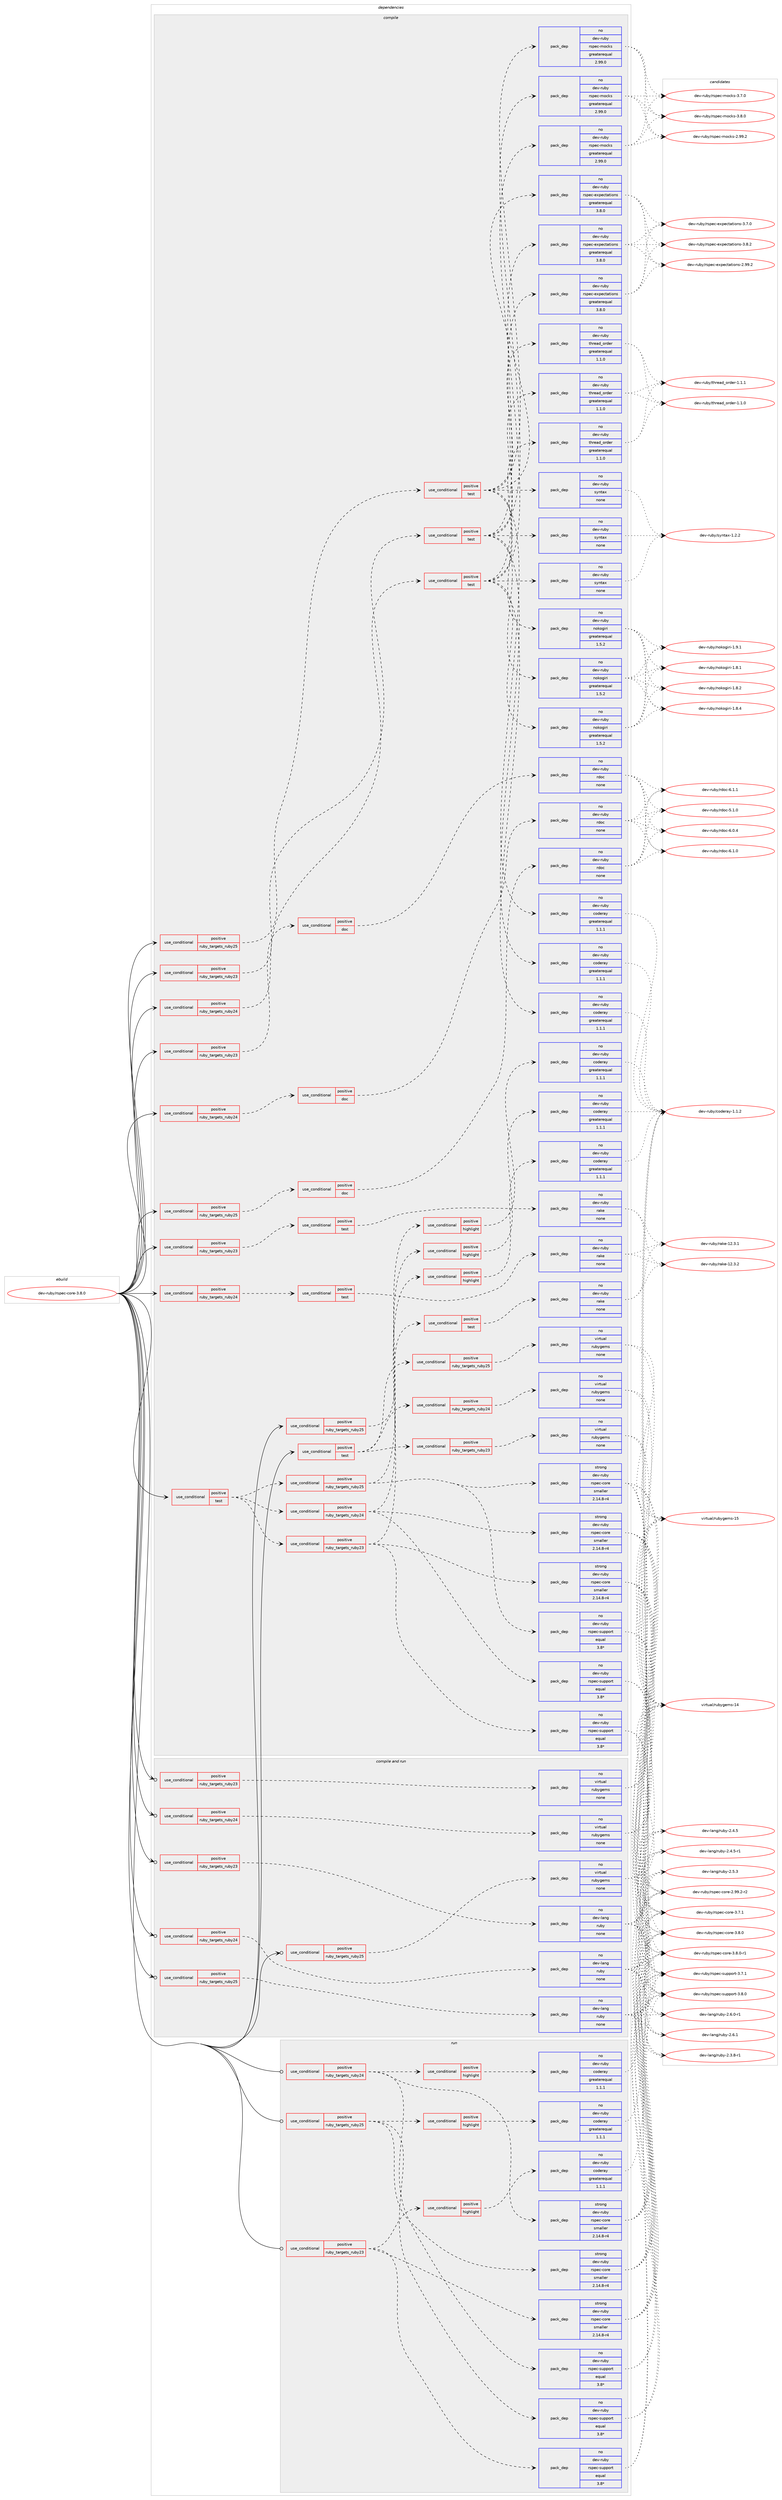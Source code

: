 digraph prolog {

# *************
# Graph options
# *************

newrank=true;
concentrate=true;
compound=true;
graph [rankdir=LR,fontname=Helvetica,fontsize=10,ranksep=1.5];#, ranksep=2.5, nodesep=0.2];
edge  [arrowhead=vee];
node  [fontname=Helvetica,fontsize=10];

# **********
# The ebuild
# **********

subgraph cluster_leftcol {
color=gray;
rank=same;
label=<<i>ebuild</i>>;
id [label="dev-ruby/rspec-core-3.8.0", color=red, width=4, href="../dev-ruby/rspec-core-3.8.0.svg"];
}

# ****************
# The dependencies
# ****************

subgraph cluster_midcol {
color=gray;
label=<<i>dependencies</i>>;
subgraph cluster_compile {
fillcolor="#eeeeee";
style=filled;
label=<<i>compile</i>>;
subgraph cond414022 {
dependency1520558 [label=<<TABLE BORDER="0" CELLBORDER="1" CELLSPACING="0" CELLPADDING="4"><TR><TD ROWSPAN="3" CELLPADDING="10">use_conditional</TD></TR><TR><TD>positive</TD></TR><TR><TD>ruby_targets_ruby23</TD></TR></TABLE>>, shape=none, color=red];
subgraph cond414023 {
dependency1520559 [label=<<TABLE BORDER="0" CELLBORDER="1" CELLSPACING="0" CELLPADDING="4"><TR><TD ROWSPAN="3" CELLPADDING="10">use_conditional</TD></TR><TR><TD>positive</TD></TR><TR><TD>doc</TD></TR></TABLE>>, shape=none, color=red];
subgraph pack1083030 {
dependency1520560 [label=<<TABLE BORDER="0" CELLBORDER="1" CELLSPACING="0" CELLPADDING="4" WIDTH="220"><TR><TD ROWSPAN="6" CELLPADDING="30">pack_dep</TD></TR><TR><TD WIDTH="110">no</TD></TR><TR><TD>dev-ruby</TD></TR><TR><TD>rdoc</TD></TR><TR><TD>none</TD></TR><TR><TD></TD></TR></TABLE>>, shape=none, color=blue];
}
dependency1520559:e -> dependency1520560:w [weight=20,style="dashed",arrowhead="vee"];
}
dependency1520558:e -> dependency1520559:w [weight=20,style="dashed",arrowhead="vee"];
}
id:e -> dependency1520558:w [weight=20,style="solid",arrowhead="vee"];
subgraph cond414024 {
dependency1520561 [label=<<TABLE BORDER="0" CELLBORDER="1" CELLSPACING="0" CELLPADDING="4"><TR><TD ROWSPAN="3" CELLPADDING="10">use_conditional</TD></TR><TR><TD>positive</TD></TR><TR><TD>ruby_targets_ruby23</TD></TR></TABLE>>, shape=none, color=red];
subgraph cond414025 {
dependency1520562 [label=<<TABLE BORDER="0" CELLBORDER="1" CELLSPACING="0" CELLPADDING="4"><TR><TD ROWSPAN="3" CELLPADDING="10">use_conditional</TD></TR><TR><TD>positive</TD></TR><TR><TD>test</TD></TR></TABLE>>, shape=none, color=red];
subgraph pack1083031 {
dependency1520563 [label=<<TABLE BORDER="0" CELLBORDER="1" CELLSPACING="0" CELLPADDING="4" WIDTH="220"><TR><TD ROWSPAN="6" CELLPADDING="30">pack_dep</TD></TR><TR><TD WIDTH="110">no</TD></TR><TR><TD>dev-ruby</TD></TR><TR><TD>nokogiri</TD></TR><TR><TD>greaterequal</TD></TR><TR><TD>1.5.2</TD></TR></TABLE>>, shape=none, color=blue];
}
dependency1520562:e -> dependency1520563:w [weight=20,style="dashed",arrowhead="vee"];
subgraph pack1083032 {
dependency1520564 [label=<<TABLE BORDER="0" CELLBORDER="1" CELLSPACING="0" CELLPADDING="4" WIDTH="220"><TR><TD ROWSPAN="6" CELLPADDING="30">pack_dep</TD></TR><TR><TD WIDTH="110">no</TD></TR><TR><TD>dev-ruby</TD></TR><TR><TD>coderay</TD></TR><TR><TD>greaterequal</TD></TR><TR><TD>1.1.1</TD></TR></TABLE>>, shape=none, color=blue];
}
dependency1520562:e -> dependency1520564:w [weight=20,style="dashed",arrowhead="vee"];
subgraph pack1083033 {
dependency1520565 [label=<<TABLE BORDER="0" CELLBORDER="1" CELLSPACING="0" CELLPADDING="4" WIDTH="220"><TR><TD ROWSPAN="6" CELLPADDING="30">pack_dep</TD></TR><TR><TD WIDTH="110">no</TD></TR><TR><TD>dev-ruby</TD></TR><TR><TD>syntax</TD></TR><TR><TD>none</TD></TR><TR><TD></TD></TR></TABLE>>, shape=none, color=blue];
}
dependency1520562:e -> dependency1520565:w [weight=20,style="dashed",arrowhead="vee"];
subgraph pack1083034 {
dependency1520566 [label=<<TABLE BORDER="0" CELLBORDER="1" CELLSPACING="0" CELLPADDING="4" WIDTH="220"><TR><TD ROWSPAN="6" CELLPADDING="30">pack_dep</TD></TR><TR><TD WIDTH="110">no</TD></TR><TR><TD>dev-ruby</TD></TR><TR><TD>thread_order</TD></TR><TR><TD>greaterequal</TD></TR><TR><TD>1.1.0</TD></TR></TABLE>>, shape=none, color=blue];
}
dependency1520562:e -> dependency1520566:w [weight=20,style="dashed",arrowhead="vee"];
subgraph pack1083035 {
dependency1520567 [label=<<TABLE BORDER="0" CELLBORDER="1" CELLSPACING="0" CELLPADDING="4" WIDTH="220"><TR><TD ROWSPAN="6" CELLPADDING="30">pack_dep</TD></TR><TR><TD WIDTH="110">no</TD></TR><TR><TD>dev-ruby</TD></TR><TR><TD>rspec-expectations</TD></TR><TR><TD>greaterequal</TD></TR><TR><TD>3.8.0</TD></TR></TABLE>>, shape=none, color=blue];
}
dependency1520562:e -> dependency1520567:w [weight=20,style="dashed",arrowhead="vee"];
subgraph pack1083036 {
dependency1520568 [label=<<TABLE BORDER="0" CELLBORDER="1" CELLSPACING="0" CELLPADDING="4" WIDTH="220"><TR><TD ROWSPAN="6" CELLPADDING="30">pack_dep</TD></TR><TR><TD WIDTH="110">no</TD></TR><TR><TD>dev-ruby</TD></TR><TR><TD>rspec-mocks</TD></TR><TR><TD>greaterequal</TD></TR><TR><TD>2.99.0</TD></TR></TABLE>>, shape=none, color=blue];
}
dependency1520562:e -> dependency1520568:w [weight=20,style="dashed",arrowhead="vee"];
}
dependency1520561:e -> dependency1520562:w [weight=20,style="dashed",arrowhead="vee"];
}
id:e -> dependency1520561:w [weight=20,style="solid",arrowhead="vee"];
subgraph cond414026 {
dependency1520569 [label=<<TABLE BORDER="0" CELLBORDER="1" CELLSPACING="0" CELLPADDING="4"><TR><TD ROWSPAN="3" CELLPADDING="10">use_conditional</TD></TR><TR><TD>positive</TD></TR><TR><TD>ruby_targets_ruby23</TD></TR></TABLE>>, shape=none, color=red];
subgraph cond414027 {
dependency1520570 [label=<<TABLE BORDER="0" CELLBORDER="1" CELLSPACING="0" CELLPADDING="4"><TR><TD ROWSPAN="3" CELLPADDING="10">use_conditional</TD></TR><TR><TD>positive</TD></TR><TR><TD>test</TD></TR></TABLE>>, shape=none, color=red];
subgraph pack1083037 {
dependency1520571 [label=<<TABLE BORDER="0" CELLBORDER="1" CELLSPACING="0" CELLPADDING="4" WIDTH="220"><TR><TD ROWSPAN="6" CELLPADDING="30">pack_dep</TD></TR><TR><TD WIDTH="110">no</TD></TR><TR><TD>dev-ruby</TD></TR><TR><TD>rake</TD></TR><TR><TD>none</TD></TR><TR><TD></TD></TR></TABLE>>, shape=none, color=blue];
}
dependency1520570:e -> dependency1520571:w [weight=20,style="dashed",arrowhead="vee"];
}
dependency1520569:e -> dependency1520570:w [weight=20,style="dashed",arrowhead="vee"];
}
id:e -> dependency1520569:w [weight=20,style="solid",arrowhead="vee"];
subgraph cond414028 {
dependency1520572 [label=<<TABLE BORDER="0" CELLBORDER="1" CELLSPACING="0" CELLPADDING="4"><TR><TD ROWSPAN="3" CELLPADDING="10">use_conditional</TD></TR><TR><TD>positive</TD></TR><TR><TD>ruby_targets_ruby24</TD></TR></TABLE>>, shape=none, color=red];
subgraph cond414029 {
dependency1520573 [label=<<TABLE BORDER="0" CELLBORDER="1" CELLSPACING="0" CELLPADDING="4"><TR><TD ROWSPAN="3" CELLPADDING="10">use_conditional</TD></TR><TR><TD>positive</TD></TR><TR><TD>doc</TD></TR></TABLE>>, shape=none, color=red];
subgraph pack1083038 {
dependency1520574 [label=<<TABLE BORDER="0" CELLBORDER="1" CELLSPACING="0" CELLPADDING="4" WIDTH="220"><TR><TD ROWSPAN="6" CELLPADDING="30">pack_dep</TD></TR><TR><TD WIDTH="110">no</TD></TR><TR><TD>dev-ruby</TD></TR><TR><TD>rdoc</TD></TR><TR><TD>none</TD></TR><TR><TD></TD></TR></TABLE>>, shape=none, color=blue];
}
dependency1520573:e -> dependency1520574:w [weight=20,style="dashed",arrowhead="vee"];
}
dependency1520572:e -> dependency1520573:w [weight=20,style="dashed",arrowhead="vee"];
}
id:e -> dependency1520572:w [weight=20,style="solid",arrowhead="vee"];
subgraph cond414030 {
dependency1520575 [label=<<TABLE BORDER="0" CELLBORDER="1" CELLSPACING="0" CELLPADDING="4"><TR><TD ROWSPAN="3" CELLPADDING="10">use_conditional</TD></TR><TR><TD>positive</TD></TR><TR><TD>ruby_targets_ruby24</TD></TR></TABLE>>, shape=none, color=red];
subgraph cond414031 {
dependency1520576 [label=<<TABLE BORDER="0" CELLBORDER="1" CELLSPACING="0" CELLPADDING="4"><TR><TD ROWSPAN="3" CELLPADDING="10">use_conditional</TD></TR><TR><TD>positive</TD></TR><TR><TD>test</TD></TR></TABLE>>, shape=none, color=red];
subgraph pack1083039 {
dependency1520577 [label=<<TABLE BORDER="0" CELLBORDER="1" CELLSPACING="0" CELLPADDING="4" WIDTH="220"><TR><TD ROWSPAN="6" CELLPADDING="30">pack_dep</TD></TR><TR><TD WIDTH="110">no</TD></TR><TR><TD>dev-ruby</TD></TR><TR><TD>nokogiri</TD></TR><TR><TD>greaterequal</TD></TR><TR><TD>1.5.2</TD></TR></TABLE>>, shape=none, color=blue];
}
dependency1520576:e -> dependency1520577:w [weight=20,style="dashed",arrowhead="vee"];
subgraph pack1083040 {
dependency1520578 [label=<<TABLE BORDER="0" CELLBORDER="1" CELLSPACING="0" CELLPADDING="4" WIDTH="220"><TR><TD ROWSPAN="6" CELLPADDING="30">pack_dep</TD></TR><TR><TD WIDTH="110">no</TD></TR><TR><TD>dev-ruby</TD></TR><TR><TD>coderay</TD></TR><TR><TD>greaterequal</TD></TR><TR><TD>1.1.1</TD></TR></TABLE>>, shape=none, color=blue];
}
dependency1520576:e -> dependency1520578:w [weight=20,style="dashed",arrowhead="vee"];
subgraph pack1083041 {
dependency1520579 [label=<<TABLE BORDER="0" CELLBORDER="1" CELLSPACING="0" CELLPADDING="4" WIDTH="220"><TR><TD ROWSPAN="6" CELLPADDING="30">pack_dep</TD></TR><TR><TD WIDTH="110">no</TD></TR><TR><TD>dev-ruby</TD></TR><TR><TD>syntax</TD></TR><TR><TD>none</TD></TR><TR><TD></TD></TR></TABLE>>, shape=none, color=blue];
}
dependency1520576:e -> dependency1520579:w [weight=20,style="dashed",arrowhead="vee"];
subgraph pack1083042 {
dependency1520580 [label=<<TABLE BORDER="0" CELLBORDER="1" CELLSPACING="0" CELLPADDING="4" WIDTH="220"><TR><TD ROWSPAN="6" CELLPADDING="30">pack_dep</TD></TR><TR><TD WIDTH="110">no</TD></TR><TR><TD>dev-ruby</TD></TR><TR><TD>thread_order</TD></TR><TR><TD>greaterequal</TD></TR><TR><TD>1.1.0</TD></TR></TABLE>>, shape=none, color=blue];
}
dependency1520576:e -> dependency1520580:w [weight=20,style="dashed",arrowhead="vee"];
subgraph pack1083043 {
dependency1520581 [label=<<TABLE BORDER="0" CELLBORDER="1" CELLSPACING="0" CELLPADDING="4" WIDTH="220"><TR><TD ROWSPAN="6" CELLPADDING="30">pack_dep</TD></TR><TR><TD WIDTH="110">no</TD></TR><TR><TD>dev-ruby</TD></TR><TR><TD>rspec-expectations</TD></TR><TR><TD>greaterequal</TD></TR><TR><TD>3.8.0</TD></TR></TABLE>>, shape=none, color=blue];
}
dependency1520576:e -> dependency1520581:w [weight=20,style="dashed",arrowhead="vee"];
subgraph pack1083044 {
dependency1520582 [label=<<TABLE BORDER="0" CELLBORDER="1" CELLSPACING="0" CELLPADDING="4" WIDTH="220"><TR><TD ROWSPAN="6" CELLPADDING="30">pack_dep</TD></TR><TR><TD WIDTH="110">no</TD></TR><TR><TD>dev-ruby</TD></TR><TR><TD>rspec-mocks</TD></TR><TR><TD>greaterequal</TD></TR><TR><TD>2.99.0</TD></TR></TABLE>>, shape=none, color=blue];
}
dependency1520576:e -> dependency1520582:w [weight=20,style="dashed",arrowhead="vee"];
}
dependency1520575:e -> dependency1520576:w [weight=20,style="dashed",arrowhead="vee"];
}
id:e -> dependency1520575:w [weight=20,style="solid",arrowhead="vee"];
subgraph cond414032 {
dependency1520583 [label=<<TABLE BORDER="0" CELLBORDER="1" CELLSPACING="0" CELLPADDING="4"><TR><TD ROWSPAN="3" CELLPADDING="10">use_conditional</TD></TR><TR><TD>positive</TD></TR><TR><TD>ruby_targets_ruby24</TD></TR></TABLE>>, shape=none, color=red];
subgraph cond414033 {
dependency1520584 [label=<<TABLE BORDER="0" CELLBORDER="1" CELLSPACING="0" CELLPADDING="4"><TR><TD ROWSPAN="3" CELLPADDING="10">use_conditional</TD></TR><TR><TD>positive</TD></TR><TR><TD>test</TD></TR></TABLE>>, shape=none, color=red];
subgraph pack1083045 {
dependency1520585 [label=<<TABLE BORDER="0" CELLBORDER="1" CELLSPACING="0" CELLPADDING="4" WIDTH="220"><TR><TD ROWSPAN="6" CELLPADDING="30">pack_dep</TD></TR><TR><TD WIDTH="110">no</TD></TR><TR><TD>dev-ruby</TD></TR><TR><TD>rake</TD></TR><TR><TD>none</TD></TR><TR><TD></TD></TR></TABLE>>, shape=none, color=blue];
}
dependency1520584:e -> dependency1520585:w [weight=20,style="dashed",arrowhead="vee"];
}
dependency1520583:e -> dependency1520584:w [weight=20,style="dashed",arrowhead="vee"];
}
id:e -> dependency1520583:w [weight=20,style="solid",arrowhead="vee"];
subgraph cond414034 {
dependency1520586 [label=<<TABLE BORDER="0" CELLBORDER="1" CELLSPACING="0" CELLPADDING="4"><TR><TD ROWSPAN="3" CELLPADDING="10">use_conditional</TD></TR><TR><TD>positive</TD></TR><TR><TD>ruby_targets_ruby25</TD></TR></TABLE>>, shape=none, color=red];
subgraph cond414035 {
dependency1520587 [label=<<TABLE BORDER="0" CELLBORDER="1" CELLSPACING="0" CELLPADDING="4"><TR><TD ROWSPAN="3" CELLPADDING="10">use_conditional</TD></TR><TR><TD>positive</TD></TR><TR><TD>doc</TD></TR></TABLE>>, shape=none, color=red];
subgraph pack1083046 {
dependency1520588 [label=<<TABLE BORDER="0" CELLBORDER="1" CELLSPACING="0" CELLPADDING="4" WIDTH="220"><TR><TD ROWSPAN="6" CELLPADDING="30">pack_dep</TD></TR><TR><TD WIDTH="110">no</TD></TR><TR><TD>dev-ruby</TD></TR><TR><TD>rdoc</TD></TR><TR><TD>none</TD></TR><TR><TD></TD></TR></TABLE>>, shape=none, color=blue];
}
dependency1520587:e -> dependency1520588:w [weight=20,style="dashed",arrowhead="vee"];
}
dependency1520586:e -> dependency1520587:w [weight=20,style="dashed",arrowhead="vee"];
}
id:e -> dependency1520586:w [weight=20,style="solid",arrowhead="vee"];
subgraph cond414036 {
dependency1520589 [label=<<TABLE BORDER="0" CELLBORDER="1" CELLSPACING="0" CELLPADDING="4"><TR><TD ROWSPAN="3" CELLPADDING="10">use_conditional</TD></TR><TR><TD>positive</TD></TR><TR><TD>ruby_targets_ruby25</TD></TR></TABLE>>, shape=none, color=red];
subgraph cond414037 {
dependency1520590 [label=<<TABLE BORDER="0" CELLBORDER="1" CELLSPACING="0" CELLPADDING="4"><TR><TD ROWSPAN="3" CELLPADDING="10">use_conditional</TD></TR><TR><TD>positive</TD></TR><TR><TD>test</TD></TR></TABLE>>, shape=none, color=red];
subgraph pack1083047 {
dependency1520591 [label=<<TABLE BORDER="0" CELLBORDER="1" CELLSPACING="0" CELLPADDING="4" WIDTH="220"><TR><TD ROWSPAN="6" CELLPADDING="30">pack_dep</TD></TR><TR><TD WIDTH="110">no</TD></TR><TR><TD>dev-ruby</TD></TR><TR><TD>nokogiri</TD></TR><TR><TD>greaterequal</TD></TR><TR><TD>1.5.2</TD></TR></TABLE>>, shape=none, color=blue];
}
dependency1520590:e -> dependency1520591:w [weight=20,style="dashed",arrowhead="vee"];
subgraph pack1083048 {
dependency1520592 [label=<<TABLE BORDER="0" CELLBORDER="1" CELLSPACING="0" CELLPADDING="4" WIDTH="220"><TR><TD ROWSPAN="6" CELLPADDING="30">pack_dep</TD></TR><TR><TD WIDTH="110">no</TD></TR><TR><TD>dev-ruby</TD></TR><TR><TD>coderay</TD></TR><TR><TD>greaterequal</TD></TR><TR><TD>1.1.1</TD></TR></TABLE>>, shape=none, color=blue];
}
dependency1520590:e -> dependency1520592:w [weight=20,style="dashed",arrowhead="vee"];
subgraph pack1083049 {
dependency1520593 [label=<<TABLE BORDER="0" CELLBORDER="1" CELLSPACING="0" CELLPADDING="4" WIDTH="220"><TR><TD ROWSPAN="6" CELLPADDING="30">pack_dep</TD></TR><TR><TD WIDTH="110">no</TD></TR><TR><TD>dev-ruby</TD></TR><TR><TD>syntax</TD></TR><TR><TD>none</TD></TR><TR><TD></TD></TR></TABLE>>, shape=none, color=blue];
}
dependency1520590:e -> dependency1520593:w [weight=20,style="dashed",arrowhead="vee"];
subgraph pack1083050 {
dependency1520594 [label=<<TABLE BORDER="0" CELLBORDER="1" CELLSPACING="0" CELLPADDING="4" WIDTH="220"><TR><TD ROWSPAN="6" CELLPADDING="30">pack_dep</TD></TR><TR><TD WIDTH="110">no</TD></TR><TR><TD>dev-ruby</TD></TR><TR><TD>thread_order</TD></TR><TR><TD>greaterequal</TD></TR><TR><TD>1.1.0</TD></TR></TABLE>>, shape=none, color=blue];
}
dependency1520590:e -> dependency1520594:w [weight=20,style="dashed",arrowhead="vee"];
subgraph pack1083051 {
dependency1520595 [label=<<TABLE BORDER="0" CELLBORDER="1" CELLSPACING="0" CELLPADDING="4" WIDTH="220"><TR><TD ROWSPAN="6" CELLPADDING="30">pack_dep</TD></TR><TR><TD WIDTH="110">no</TD></TR><TR><TD>dev-ruby</TD></TR><TR><TD>rspec-expectations</TD></TR><TR><TD>greaterequal</TD></TR><TR><TD>3.8.0</TD></TR></TABLE>>, shape=none, color=blue];
}
dependency1520590:e -> dependency1520595:w [weight=20,style="dashed",arrowhead="vee"];
subgraph pack1083052 {
dependency1520596 [label=<<TABLE BORDER="0" CELLBORDER="1" CELLSPACING="0" CELLPADDING="4" WIDTH="220"><TR><TD ROWSPAN="6" CELLPADDING="30">pack_dep</TD></TR><TR><TD WIDTH="110">no</TD></TR><TR><TD>dev-ruby</TD></TR><TR><TD>rspec-mocks</TD></TR><TR><TD>greaterequal</TD></TR><TR><TD>2.99.0</TD></TR></TABLE>>, shape=none, color=blue];
}
dependency1520590:e -> dependency1520596:w [weight=20,style="dashed",arrowhead="vee"];
}
dependency1520589:e -> dependency1520590:w [weight=20,style="dashed",arrowhead="vee"];
}
id:e -> dependency1520589:w [weight=20,style="solid",arrowhead="vee"];
subgraph cond414038 {
dependency1520597 [label=<<TABLE BORDER="0" CELLBORDER="1" CELLSPACING="0" CELLPADDING="4"><TR><TD ROWSPAN="3" CELLPADDING="10">use_conditional</TD></TR><TR><TD>positive</TD></TR><TR><TD>ruby_targets_ruby25</TD></TR></TABLE>>, shape=none, color=red];
subgraph cond414039 {
dependency1520598 [label=<<TABLE BORDER="0" CELLBORDER="1" CELLSPACING="0" CELLPADDING="4"><TR><TD ROWSPAN="3" CELLPADDING="10">use_conditional</TD></TR><TR><TD>positive</TD></TR><TR><TD>test</TD></TR></TABLE>>, shape=none, color=red];
subgraph pack1083053 {
dependency1520599 [label=<<TABLE BORDER="0" CELLBORDER="1" CELLSPACING="0" CELLPADDING="4" WIDTH="220"><TR><TD ROWSPAN="6" CELLPADDING="30">pack_dep</TD></TR><TR><TD WIDTH="110">no</TD></TR><TR><TD>dev-ruby</TD></TR><TR><TD>rake</TD></TR><TR><TD>none</TD></TR><TR><TD></TD></TR></TABLE>>, shape=none, color=blue];
}
dependency1520598:e -> dependency1520599:w [weight=20,style="dashed",arrowhead="vee"];
}
dependency1520597:e -> dependency1520598:w [weight=20,style="dashed",arrowhead="vee"];
}
id:e -> dependency1520597:w [weight=20,style="solid",arrowhead="vee"];
subgraph cond414040 {
dependency1520600 [label=<<TABLE BORDER="0" CELLBORDER="1" CELLSPACING="0" CELLPADDING="4"><TR><TD ROWSPAN="3" CELLPADDING="10">use_conditional</TD></TR><TR><TD>positive</TD></TR><TR><TD>test</TD></TR></TABLE>>, shape=none, color=red];
subgraph cond414041 {
dependency1520601 [label=<<TABLE BORDER="0" CELLBORDER="1" CELLSPACING="0" CELLPADDING="4"><TR><TD ROWSPAN="3" CELLPADDING="10">use_conditional</TD></TR><TR><TD>positive</TD></TR><TR><TD>ruby_targets_ruby23</TD></TR></TABLE>>, shape=none, color=red];
subgraph pack1083054 {
dependency1520602 [label=<<TABLE BORDER="0" CELLBORDER="1" CELLSPACING="0" CELLPADDING="4" WIDTH="220"><TR><TD ROWSPAN="6" CELLPADDING="30">pack_dep</TD></TR><TR><TD WIDTH="110">no</TD></TR><TR><TD>dev-ruby</TD></TR><TR><TD>rspec-support</TD></TR><TR><TD>equal</TD></TR><TR><TD>3.8*</TD></TR></TABLE>>, shape=none, color=blue];
}
dependency1520601:e -> dependency1520602:w [weight=20,style="dashed",arrowhead="vee"];
subgraph pack1083055 {
dependency1520603 [label=<<TABLE BORDER="0" CELLBORDER="1" CELLSPACING="0" CELLPADDING="4" WIDTH="220"><TR><TD ROWSPAN="6" CELLPADDING="30">pack_dep</TD></TR><TR><TD WIDTH="110">strong</TD></TR><TR><TD>dev-ruby</TD></TR><TR><TD>rspec-core</TD></TR><TR><TD>smaller</TD></TR><TR><TD>2.14.8-r4</TD></TR></TABLE>>, shape=none, color=blue];
}
dependency1520601:e -> dependency1520603:w [weight=20,style="dashed",arrowhead="vee"];
subgraph cond414042 {
dependency1520604 [label=<<TABLE BORDER="0" CELLBORDER="1" CELLSPACING="0" CELLPADDING="4"><TR><TD ROWSPAN="3" CELLPADDING="10">use_conditional</TD></TR><TR><TD>positive</TD></TR><TR><TD>highlight</TD></TR></TABLE>>, shape=none, color=red];
subgraph pack1083056 {
dependency1520605 [label=<<TABLE BORDER="0" CELLBORDER="1" CELLSPACING="0" CELLPADDING="4" WIDTH="220"><TR><TD ROWSPAN="6" CELLPADDING="30">pack_dep</TD></TR><TR><TD WIDTH="110">no</TD></TR><TR><TD>dev-ruby</TD></TR><TR><TD>coderay</TD></TR><TR><TD>greaterequal</TD></TR><TR><TD>1.1.1</TD></TR></TABLE>>, shape=none, color=blue];
}
dependency1520604:e -> dependency1520605:w [weight=20,style="dashed",arrowhead="vee"];
}
dependency1520601:e -> dependency1520604:w [weight=20,style="dashed",arrowhead="vee"];
}
dependency1520600:e -> dependency1520601:w [weight=20,style="dashed",arrowhead="vee"];
subgraph cond414043 {
dependency1520606 [label=<<TABLE BORDER="0" CELLBORDER="1" CELLSPACING="0" CELLPADDING="4"><TR><TD ROWSPAN="3" CELLPADDING="10">use_conditional</TD></TR><TR><TD>positive</TD></TR><TR><TD>ruby_targets_ruby24</TD></TR></TABLE>>, shape=none, color=red];
subgraph pack1083057 {
dependency1520607 [label=<<TABLE BORDER="0" CELLBORDER="1" CELLSPACING="0" CELLPADDING="4" WIDTH="220"><TR><TD ROWSPAN="6" CELLPADDING="30">pack_dep</TD></TR><TR><TD WIDTH="110">no</TD></TR><TR><TD>dev-ruby</TD></TR><TR><TD>rspec-support</TD></TR><TR><TD>equal</TD></TR><TR><TD>3.8*</TD></TR></TABLE>>, shape=none, color=blue];
}
dependency1520606:e -> dependency1520607:w [weight=20,style="dashed",arrowhead="vee"];
subgraph pack1083058 {
dependency1520608 [label=<<TABLE BORDER="0" CELLBORDER="1" CELLSPACING="0" CELLPADDING="4" WIDTH="220"><TR><TD ROWSPAN="6" CELLPADDING="30">pack_dep</TD></TR><TR><TD WIDTH="110">strong</TD></TR><TR><TD>dev-ruby</TD></TR><TR><TD>rspec-core</TD></TR><TR><TD>smaller</TD></TR><TR><TD>2.14.8-r4</TD></TR></TABLE>>, shape=none, color=blue];
}
dependency1520606:e -> dependency1520608:w [weight=20,style="dashed",arrowhead="vee"];
subgraph cond414044 {
dependency1520609 [label=<<TABLE BORDER="0" CELLBORDER="1" CELLSPACING="0" CELLPADDING="4"><TR><TD ROWSPAN="3" CELLPADDING="10">use_conditional</TD></TR><TR><TD>positive</TD></TR><TR><TD>highlight</TD></TR></TABLE>>, shape=none, color=red];
subgraph pack1083059 {
dependency1520610 [label=<<TABLE BORDER="0" CELLBORDER="1" CELLSPACING="0" CELLPADDING="4" WIDTH="220"><TR><TD ROWSPAN="6" CELLPADDING="30">pack_dep</TD></TR><TR><TD WIDTH="110">no</TD></TR><TR><TD>dev-ruby</TD></TR><TR><TD>coderay</TD></TR><TR><TD>greaterequal</TD></TR><TR><TD>1.1.1</TD></TR></TABLE>>, shape=none, color=blue];
}
dependency1520609:e -> dependency1520610:w [weight=20,style="dashed",arrowhead="vee"];
}
dependency1520606:e -> dependency1520609:w [weight=20,style="dashed",arrowhead="vee"];
}
dependency1520600:e -> dependency1520606:w [weight=20,style="dashed",arrowhead="vee"];
subgraph cond414045 {
dependency1520611 [label=<<TABLE BORDER="0" CELLBORDER="1" CELLSPACING="0" CELLPADDING="4"><TR><TD ROWSPAN="3" CELLPADDING="10">use_conditional</TD></TR><TR><TD>positive</TD></TR><TR><TD>ruby_targets_ruby25</TD></TR></TABLE>>, shape=none, color=red];
subgraph pack1083060 {
dependency1520612 [label=<<TABLE BORDER="0" CELLBORDER="1" CELLSPACING="0" CELLPADDING="4" WIDTH="220"><TR><TD ROWSPAN="6" CELLPADDING="30">pack_dep</TD></TR><TR><TD WIDTH="110">no</TD></TR><TR><TD>dev-ruby</TD></TR><TR><TD>rspec-support</TD></TR><TR><TD>equal</TD></TR><TR><TD>3.8*</TD></TR></TABLE>>, shape=none, color=blue];
}
dependency1520611:e -> dependency1520612:w [weight=20,style="dashed",arrowhead="vee"];
subgraph pack1083061 {
dependency1520613 [label=<<TABLE BORDER="0" CELLBORDER="1" CELLSPACING="0" CELLPADDING="4" WIDTH="220"><TR><TD ROWSPAN="6" CELLPADDING="30">pack_dep</TD></TR><TR><TD WIDTH="110">strong</TD></TR><TR><TD>dev-ruby</TD></TR><TR><TD>rspec-core</TD></TR><TR><TD>smaller</TD></TR><TR><TD>2.14.8-r4</TD></TR></TABLE>>, shape=none, color=blue];
}
dependency1520611:e -> dependency1520613:w [weight=20,style="dashed",arrowhead="vee"];
subgraph cond414046 {
dependency1520614 [label=<<TABLE BORDER="0" CELLBORDER="1" CELLSPACING="0" CELLPADDING="4"><TR><TD ROWSPAN="3" CELLPADDING="10">use_conditional</TD></TR><TR><TD>positive</TD></TR><TR><TD>highlight</TD></TR></TABLE>>, shape=none, color=red];
subgraph pack1083062 {
dependency1520615 [label=<<TABLE BORDER="0" CELLBORDER="1" CELLSPACING="0" CELLPADDING="4" WIDTH="220"><TR><TD ROWSPAN="6" CELLPADDING="30">pack_dep</TD></TR><TR><TD WIDTH="110">no</TD></TR><TR><TD>dev-ruby</TD></TR><TR><TD>coderay</TD></TR><TR><TD>greaterequal</TD></TR><TR><TD>1.1.1</TD></TR></TABLE>>, shape=none, color=blue];
}
dependency1520614:e -> dependency1520615:w [weight=20,style="dashed",arrowhead="vee"];
}
dependency1520611:e -> dependency1520614:w [weight=20,style="dashed",arrowhead="vee"];
}
dependency1520600:e -> dependency1520611:w [weight=20,style="dashed",arrowhead="vee"];
}
id:e -> dependency1520600:w [weight=20,style="solid",arrowhead="vee"];
subgraph cond414047 {
dependency1520616 [label=<<TABLE BORDER="0" CELLBORDER="1" CELLSPACING="0" CELLPADDING="4"><TR><TD ROWSPAN="3" CELLPADDING="10">use_conditional</TD></TR><TR><TD>positive</TD></TR><TR><TD>test</TD></TR></TABLE>>, shape=none, color=red];
subgraph cond414048 {
dependency1520617 [label=<<TABLE BORDER="0" CELLBORDER="1" CELLSPACING="0" CELLPADDING="4"><TR><TD ROWSPAN="3" CELLPADDING="10">use_conditional</TD></TR><TR><TD>positive</TD></TR><TR><TD>ruby_targets_ruby23</TD></TR></TABLE>>, shape=none, color=red];
subgraph pack1083063 {
dependency1520618 [label=<<TABLE BORDER="0" CELLBORDER="1" CELLSPACING="0" CELLPADDING="4" WIDTH="220"><TR><TD ROWSPAN="6" CELLPADDING="30">pack_dep</TD></TR><TR><TD WIDTH="110">no</TD></TR><TR><TD>virtual</TD></TR><TR><TD>rubygems</TD></TR><TR><TD>none</TD></TR><TR><TD></TD></TR></TABLE>>, shape=none, color=blue];
}
dependency1520617:e -> dependency1520618:w [weight=20,style="dashed",arrowhead="vee"];
}
dependency1520616:e -> dependency1520617:w [weight=20,style="dashed",arrowhead="vee"];
subgraph cond414049 {
dependency1520619 [label=<<TABLE BORDER="0" CELLBORDER="1" CELLSPACING="0" CELLPADDING="4"><TR><TD ROWSPAN="3" CELLPADDING="10">use_conditional</TD></TR><TR><TD>positive</TD></TR><TR><TD>ruby_targets_ruby24</TD></TR></TABLE>>, shape=none, color=red];
subgraph pack1083064 {
dependency1520620 [label=<<TABLE BORDER="0" CELLBORDER="1" CELLSPACING="0" CELLPADDING="4" WIDTH="220"><TR><TD ROWSPAN="6" CELLPADDING="30">pack_dep</TD></TR><TR><TD WIDTH="110">no</TD></TR><TR><TD>virtual</TD></TR><TR><TD>rubygems</TD></TR><TR><TD>none</TD></TR><TR><TD></TD></TR></TABLE>>, shape=none, color=blue];
}
dependency1520619:e -> dependency1520620:w [weight=20,style="dashed",arrowhead="vee"];
}
dependency1520616:e -> dependency1520619:w [weight=20,style="dashed",arrowhead="vee"];
subgraph cond414050 {
dependency1520621 [label=<<TABLE BORDER="0" CELLBORDER="1" CELLSPACING="0" CELLPADDING="4"><TR><TD ROWSPAN="3" CELLPADDING="10">use_conditional</TD></TR><TR><TD>positive</TD></TR><TR><TD>ruby_targets_ruby25</TD></TR></TABLE>>, shape=none, color=red];
subgraph pack1083065 {
dependency1520622 [label=<<TABLE BORDER="0" CELLBORDER="1" CELLSPACING="0" CELLPADDING="4" WIDTH="220"><TR><TD ROWSPAN="6" CELLPADDING="30">pack_dep</TD></TR><TR><TD WIDTH="110">no</TD></TR><TR><TD>virtual</TD></TR><TR><TD>rubygems</TD></TR><TR><TD>none</TD></TR><TR><TD></TD></TR></TABLE>>, shape=none, color=blue];
}
dependency1520621:e -> dependency1520622:w [weight=20,style="dashed",arrowhead="vee"];
}
dependency1520616:e -> dependency1520621:w [weight=20,style="dashed",arrowhead="vee"];
}
id:e -> dependency1520616:w [weight=20,style="solid",arrowhead="vee"];
}
subgraph cluster_compileandrun {
fillcolor="#eeeeee";
style=filled;
label=<<i>compile and run</i>>;
subgraph cond414051 {
dependency1520623 [label=<<TABLE BORDER="0" CELLBORDER="1" CELLSPACING="0" CELLPADDING="4"><TR><TD ROWSPAN="3" CELLPADDING="10">use_conditional</TD></TR><TR><TD>positive</TD></TR><TR><TD>ruby_targets_ruby23</TD></TR></TABLE>>, shape=none, color=red];
subgraph pack1083066 {
dependency1520624 [label=<<TABLE BORDER="0" CELLBORDER="1" CELLSPACING="0" CELLPADDING="4" WIDTH="220"><TR><TD ROWSPAN="6" CELLPADDING="30">pack_dep</TD></TR><TR><TD WIDTH="110">no</TD></TR><TR><TD>dev-lang</TD></TR><TR><TD>ruby</TD></TR><TR><TD>none</TD></TR><TR><TD></TD></TR></TABLE>>, shape=none, color=blue];
}
dependency1520623:e -> dependency1520624:w [weight=20,style="dashed",arrowhead="vee"];
}
id:e -> dependency1520623:w [weight=20,style="solid",arrowhead="odotvee"];
subgraph cond414052 {
dependency1520625 [label=<<TABLE BORDER="0" CELLBORDER="1" CELLSPACING="0" CELLPADDING="4"><TR><TD ROWSPAN="3" CELLPADDING="10">use_conditional</TD></TR><TR><TD>positive</TD></TR><TR><TD>ruby_targets_ruby23</TD></TR></TABLE>>, shape=none, color=red];
subgraph pack1083067 {
dependency1520626 [label=<<TABLE BORDER="0" CELLBORDER="1" CELLSPACING="0" CELLPADDING="4" WIDTH="220"><TR><TD ROWSPAN="6" CELLPADDING="30">pack_dep</TD></TR><TR><TD WIDTH="110">no</TD></TR><TR><TD>virtual</TD></TR><TR><TD>rubygems</TD></TR><TR><TD>none</TD></TR><TR><TD></TD></TR></TABLE>>, shape=none, color=blue];
}
dependency1520625:e -> dependency1520626:w [weight=20,style="dashed",arrowhead="vee"];
}
id:e -> dependency1520625:w [weight=20,style="solid",arrowhead="odotvee"];
subgraph cond414053 {
dependency1520627 [label=<<TABLE BORDER="0" CELLBORDER="1" CELLSPACING="0" CELLPADDING="4"><TR><TD ROWSPAN="3" CELLPADDING="10">use_conditional</TD></TR><TR><TD>positive</TD></TR><TR><TD>ruby_targets_ruby24</TD></TR></TABLE>>, shape=none, color=red];
subgraph pack1083068 {
dependency1520628 [label=<<TABLE BORDER="0" CELLBORDER="1" CELLSPACING="0" CELLPADDING="4" WIDTH="220"><TR><TD ROWSPAN="6" CELLPADDING="30">pack_dep</TD></TR><TR><TD WIDTH="110">no</TD></TR><TR><TD>dev-lang</TD></TR><TR><TD>ruby</TD></TR><TR><TD>none</TD></TR><TR><TD></TD></TR></TABLE>>, shape=none, color=blue];
}
dependency1520627:e -> dependency1520628:w [weight=20,style="dashed",arrowhead="vee"];
}
id:e -> dependency1520627:w [weight=20,style="solid",arrowhead="odotvee"];
subgraph cond414054 {
dependency1520629 [label=<<TABLE BORDER="0" CELLBORDER="1" CELLSPACING="0" CELLPADDING="4"><TR><TD ROWSPAN="3" CELLPADDING="10">use_conditional</TD></TR><TR><TD>positive</TD></TR><TR><TD>ruby_targets_ruby24</TD></TR></TABLE>>, shape=none, color=red];
subgraph pack1083069 {
dependency1520630 [label=<<TABLE BORDER="0" CELLBORDER="1" CELLSPACING="0" CELLPADDING="4" WIDTH="220"><TR><TD ROWSPAN="6" CELLPADDING="30">pack_dep</TD></TR><TR><TD WIDTH="110">no</TD></TR><TR><TD>virtual</TD></TR><TR><TD>rubygems</TD></TR><TR><TD>none</TD></TR><TR><TD></TD></TR></TABLE>>, shape=none, color=blue];
}
dependency1520629:e -> dependency1520630:w [weight=20,style="dashed",arrowhead="vee"];
}
id:e -> dependency1520629:w [weight=20,style="solid",arrowhead="odotvee"];
subgraph cond414055 {
dependency1520631 [label=<<TABLE BORDER="0" CELLBORDER="1" CELLSPACING="0" CELLPADDING="4"><TR><TD ROWSPAN="3" CELLPADDING="10">use_conditional</TD></TR><TR><TD>positive</TD></TR><TR><TD>ruby_targets_ruby25</TD></TR></TABLE>>, shape=none, color=red];
subgraph pack1083070 {
dependency1520632 [label=<<TABLE BORDER="0" CELLBORDER="1" CELLSPACING="0" CELLPADDING="4" WIDTH="220"><TR><TD ROWSPAN="6" CELLPADDING="30">pack_dep</TD></TR><TR><TD WIDTH="110">no</TD></TR><TR><TD>dev-lang</TD></TR><TR><TD>ruby</TD></TR><TR><TD>none</TD></TR><TR><TD></TD></TR></TABLE>>, shape=none, color=blue];
}
dependency1520631:e -> dependency1520632:w [weight=20,style="dashed",arrowhead="vee"];
}
id:e -> dependency1520631:w [weight=20,style="solid",arrowhead="odotvee"];
subgraph cond414056 {
dependency1520633 [label=<<TABLE BORDER="0" CELLBORDER="1" CELLSPACING="0" CELLPADDING="4"><TR><TD ROWSPAN="3" CELLPADDING="10">use_conditional</TD></TR><TR><TD>positive</TD></TR><TR><TD>ruby_targets_ruby25</TD></TR></TABLE>>, shape=none, color=red];
subgraph pack1083071 {
dependency1520634 [label=<<TABLE BORDER="0" CELLBORDER="1" CELLSPACING="0" CELLPADDING="4" WIDTH="220"><TR><TD ROWSPAN="6" CELLPADDING="30">pack_dep</TD></TR><TR><TD WIDTH="110">no</TD></TR><TR><TD>virtual</TD></TR><TR><TD>rubygems</TD></TR><TR><TD>none</TD></TR><TR><TD></TD></TR></TABLE>>, shape=none, color=blue];
}
dependency1520633:e -> dependency1520634:w [weight=20,style="dashed",arrowhead="vee"];
}
id:e -> dependency1520633:w [weight=20,style="solid",arrowhead="odotvee"];
}
subgraph cluster_run {
fillcolor="#eeeeee";
style=filled;
label=<<i>run</i>>;
subgraph cond414057 {
dependency1520635 [label=<<TABLE BORDER="0" CELLBORDER="1" CELLSPACING="0" CELLPADDING="4"><TR><TD ROWSPAN="3" CELLPADDING="10">use_conditional</TD></TR><TR><TD>positive</TD></TR><TR><TD>ruby_targets_ruby23</TD></TR></TABLE>>, shape=none, color=red];
subgraph pack1083072 {
dependency1520636 [label=<<TABLE BORDER="0" CELLBORDER="1" CELLSPACING="0" CELLPADDING="4" WIDTH="220"><TR><TD ROWSPAN="6" CELLPADDING="30">pack_dep</TD></TR><TR><TD WIDTH="110">no</TD></TR><TR><TD>dev-ruby</TD></TR><TR><TD>rspec-support</TD></TR><TR><TD>equal</TD></TR><TR><TD>3.8*</TD></TR></TABLE>>, shape=none, color=blue];
}
dependency1520635:e -> dependency1520636:w [weight=20,style="dashed",arrowhead="vee"];
subgraph pack1083073 {
dependency1520637 [label=<<TABLE BORDER="0" CELLBORDER="1" CELLSPACING="0" CELLPADDING="4" WIDTH="220"><TR><TD ROWSPAN="6" CELLPADDING="30">pack_dep</TD></TR><TR><TD WIDTH="110">strong</TD></TR><TR><TD>dev-ruby</TD></TR><TR><TD>rspec-core</TD></TR><TR><TD>smaller</TD></TR><TR><TD>2.14.8-r4</TD></TR></TABLE>>, shape=none, color=blue];
}
dependency1520635:e -> dependency1520637:w [weight=20,style="dashed",arrowhead="vee"];
subgraph cond414058 {
dependency1520638 [label=<<TABLE BORDER="0" CELLBORDER="1" CELLSPACING="0" CELLPADDING="4"><TR><TD ROWSPAN="3" CELLPADDING="10">use_conditional</TD></TR><TR><TD>positive</TD></TR><TR><TD>highlight</TD></TR></TABLE>>, shape=none, color=red];
subgraph pack1083074 {
dependency1520639 [label=<<TABLE BORDER="0" CELLBORDER="1" CELLSPACING="0" CELLPADDING="4" WIDTH="220"><TR><TD ROWSPAN="6" CELLPADDING="30">pack_dep</TD></TR><TR><TD WIDTH="110">no</TD></TR><TR><TD>dev-ruby</TD></TR><TR><TD>coderay</TD></TR><TR><TD>greaterequal</TD></TR><TR><TD>1.1.1</TD></TR></TABLE>>, shape=none, color=blue];
}
dependency1520638:e -> dependency1520639:w [weight=20,style="dashed",arrowhead="vee"];
}
dependency1520635:e -> dependency1520638:w [weight=20,style="dashed",arrowhead="vee"];
}
id:e -> dependency1520635:w [weight=20,style="solid",arrowhead="odot"];
subgraph cond414059 {
dependency1520640 [label=<<TABLE BORDER="0" CELLBORDER="1" CELLSPACING="0" CELLPADDING="4"><TR><TD ROWSPAN="3" CELLPADDING="10">use_conditional</TD></TR><TR><TD>positive</TD></TR><TR><TD>ruby_targets_ruby24</TD></TR></TABLE>>, shape=none, color=red];
subgraph pack1083075 {
dependency1520641 [label=<<TABLE BORDER="0" CELLBORDER="1" CELLSPACING="0" CELLPADDING="4" WIDTH="220"><TR><TD ROWSPAN="6" CELLPADDING="30">pack_dep</TD></TR><TR><TD WIDTH="110">no</TD></TR><TR><TD>dev-ruby</TD></TR><TR><TD>rspec-support</TD></TR><TR><TD>equal</TD></TR><TR><TD>3.8*</TD></TR></TABLE>>, shape=none, color=blue];
}
dependency1520640:e -> dependency1520641:w [weight=20,style="dashed",arrowhead="vee"];
subgraph pack1083076 {
dependency1520642 [label=<<TABLE BORDER="0" CELLBORDER="1" CELLSPACING="0" CELLPADDING="4" WIDTH="220"><TR><TD ROWSPAN="6" CELLPADDING="30">pack_dep</TD></TR><TR><TD WIDTH="110">strong</TD></TR><TR><TD>dev-ruby</TD></TR><TR><TD>rspec-core</TD></TR><TR><TD>smaller</TD></TR><TR><TD>2.14.8-r4</TD></TR></TABLE>>, shape=none, color=blue];
}
dependency1520640:e -> dependency1520642:w [weight=20,style="dashed",arrowhead="vee"];
subgraph cond414060 {
dependency1520643 [label=<<TABLE BORDER="0" CELLBORDER="1" CELLSPACING="0" CELLPADDING="4"><TR><TD ROWSPAN="3" CELLPADDING="10">use_conditional</TD></TR><TR><TD>positive</TD></TR><TR><TD>highlight</TD></TR></TABLE>>, shape=none, color=red];
subgraph pack1083077 {
dependency1520644 [label=<<TABLE BORDER="0" CELLBORDER="1" CELLSPACING="0" CELLPADDING="4" WIDTH="220"><TR><TD ROWSPAN="6" CELLPADDING="30">pack_dep</TD></TR><TR><TD WIDTH="110">no</TD></TR><TR><TD>dev-ruby</TD></TR><TR><TD>coderay</TD></TR><TR><TD>greaterequal</TD></TR><TR><TD>1.1.1</TD></TR></TABLE>>, shape=none, color=blue];
}
dependency1520643:e -> dependency1520644:w [weight=20,style="dashed",arrowhead="vee"];
}
dependency1520640:e -> dependency1520643:w [weight=20,style="dashed",arrowhead="vee"];
}
id:e -> dependency1520640:w [weight=20,style="solid",arrowhead="odot"];
subgraph cond414061 {
dependency1520645 [label=<<TABLE BORDER="0" CELLBORDER="1" CELLSPACING="0" CELLPADDING="4"><TR><TD ROWSPAN="3" CELLPADDING="10">use_conditional</TD></TR><TR><TD>positive</TD></TR><TR><TD>ruby_targets_ruby25</TD></TR></TABLE>>, shape=none, color=red];
subgraph pack1083078 {
dependency1520646 [label=<<TABLE BORDER="0" CELLBORDER="1" CELLSPACING="0" CELLPADDING="4" WIDTH="220"><TR><TD ROWSPAN="6" CELLPADDING="30">pack_dep</TD></TR><TR><TD WIDTH="110">no</TD></TR><TR><TD>dev-ruby</TD></TR><TR><TD>rspec-support</TD></TR><TR><TD>equal</TD></TR><TR><TD>3.8*</TD></TR></TABLE>>, shape=none, color=blue];
}
dependency1520645:e -> dependency1520646:w [weight=20,style="dashed",arrowhead="vee"];
subgraph pack1083079 {
dependency1520647 [label=<<TABLE BORDER="0" CELLBORDER="1" CELLSPACING="0" CELLPADDING="4" WIDTH="220"><TR><TD ROWSPAN="6" CELLPADDING="30">pack_dep</TD></TR><TR><TD WIDTH="110">strong</TD></TR><TR><TD>dev-ruby</TD></TR><TR><TD>rspec-core</TD></TR><TR><TD>smaller</TD></TR><TR><TD>2.14.8-r4</TD></TR></TABLE>>, shape=none, color=blue];
}
dependency1520645:e -> dependency1520647:w [weight=20,style="dashed",arrowhead="vee"];
subgraph cond414062 {
dependency1520648 [label=<<TABLE BORDER="0" CELLBORDER="1" CELLSPACING="0" CELLPADDING="4"><TR><TD ROWSPAN="3" CELLPADDING="10">use_conditional</TD></TR><TR><TD>positive</TD></TR><TR><TD>highlight</TD></TR></TABLE>>, shape=none, color=red];
subgraph pack1083080 {
dependency1520649 [label=<<TABLE BORDER="0" CELLBORDER="1" CELLSPACING="0" CELLPADDING="4" WIDTH="220"><TR><TD ROWSPAN="6" CELLPADDING="30">pack_dep</TD></TR><TR><TD WIDTH="110">no</TD></TR><TR><TD>dev-ruby</TD></TR><TR><TD>coderay</TD></TR><TR><TD>greaterequal</TD></TR><TR><TD>1.1.1</TD></TR></TABLE>>, shape=none, color=blue];
}
dependency1520648:e -> dependency1520649:w [weight=20,style="dashed",arrowhead="vee"];
}
dependency1520645:e -> dependency1520648:w [weight=20,style="dashed",arrowhead="vee"];
}
id:e -> dependency1520645:w [weight=20,style="solid",arrowhead="odot"];
}
}

# **************
# The candidates
# **************

subgraph cluster_choices {
rank=same;
color=gray;
label=<<i>candidates</i>>;

subgraph choice1083030 {
color=black;
nodesep=1;
choice10010111845114117981214711410011199455346494648 [label="dev-ruby/rdoc-5.1.0", color=red, width=4,href="../dev-ruby/rdoc-5.1.0.svg"];
choice10010111845114117981214711410011199455446484652 [label="dev-ruby/rdoc-6.0.4", color=red, width=4,href="../dev-ruby/rdoc-6.0.4.svg"];
choice10010111845114117981214711410011199455446494648 [label="dev-ruby/rdoc-6.1.0", color=red, width=4,href="../dev-ruby/rdoc-6.1.0.svg"];
choice10010111845114117981214711410011199455446494649 [label="dev-ruby/rdoc-6.1.1", color=red, width=4,href="../dev-ruby/rdoc-6.1.1.svg"];
dependency1520560:e -> choice10010111845114117981214711410011199455346494648:w [style=dotted,weight="100"];
dependency1520560:e -> choice10010111845114117981214711410011199455446484652:w [style=dotted,weight="100"];
dependency1520560:e -> choice10010111845114117981214711410011199455446494648:w [style=dotted,weight="100"];
dependency1520560:e -> choice10010111845114117981214711410011199455446494649:w [style=dotted,weight="100"];
}
subgraph choice1083031 {
color=black;
nodesep=1;
choice100101118451141179812147110111107111103105114105454946564649 [label="dev-ruby/nokogiri-1.8.1", color=red, width=4,href="../dev-ruby/nokogiri-1.8.1.svg"];
choice100101118451141179812147110111107111103105114105454946564650 [label="dev-ruby/nokogiri-1.8.2", color=red, width=4,href="../dev-ruby/nokogiri-1.8.2.svg"];
choice100101118451141179812147110111107111103105114105454946564652 [label="dev-ruby/nokogiri-1.8.4", color=red, width=4,href="../dev-ruby/nokogiri-1.8.4.svg"];
choice100101118451141179812147110111107111103105114105454946574649 [label="dev-ruby/nokogiri-1.9.1", color=red, width=4,href="../dev-ruby/nokogiri-1.9.1.svg"];
dependency1520563:e -> choice100101118451141179812147110111107111103105114105454946564649:w [style=dotted,weight="100"];
dependency1520563:e -> choice100101118451141179812147110111107111103105114105454946564650:w [style=dotted,weight="100"];
dependency1520563:e -> choice100101118451141179812147110111107111103105114105454946564652:w [style=dotted,weight="100"];
dependency1520563:e -> choice100101118451141179812147110111107111103105114105454946574649:w [style=dotted,weight="100"];
}
subgraph choice1083032 {
color=black;
nodesep=1;
choice1001011184511411798121479911110010111497121454946494650 [label="dev-ruby/coderay-1.1.2", color=red, width=4,href="../dev-ruby/coderay-1.1.2.svg"];
dependency1520564:e -> choice1001011184511411798121479911110010111497121454946494650:w [style=dotted,weight="100"];
}
subgraph choice1083033 {
color=black;
nodesep=1;
choice10010111845114117981214711512111011697120454946504650 [label="dev-ruby/syntax-1.2.2", color=red, width=4,href="../dev-ruby/syntax-1.2.2.svg"];
dependency1520565:e -> choice10010111845114117981214711512111011697120454946504650:w [style=dotted,weight="100"];
}
subgraph choice1083034 {
color=black;
nodesep=1;
choice1001011184511411798121471161041141019710095111114100101114454946494648 [label="dev-ruby/thread_order-1.1.0", color=red, width=4,href="../dev-ruby/thread_order-1.1.0.svg"];
choice1001011184511411798121471161041141019710095111114100101114454946494649 [label="dev-ruby/thread_order-1.1.1", color=red, width=4,href="../dev-ruby/thread_order-1.1.1.svg"];
dependency1520566:e -> choice1001011184511411798121471161041141019710095111114100101114454946494648:w [style=dotted,weight="100"];
dependency1520566:e -> choice1001011184511411798121471161041141019710095111114100101114454946494649:w [style=dotted,weight="100"];
}
subgraph choice1083035 {
color=black;
nodesep=1;
choice1001011184511411798121471141151121019945101120112101991169711610511111011545504657574650 [label="dev-ruby/rspec-expectations-2.99.2", color=red, width=4,href="../dev-ruby/rspec-expectations-2.99.2.svg"];
choice10010111845114117981214711411511210199451011201121019911697116105111110115455146554648 [label="dev-ruby/rspec-expectations-3.7.0", color=red, width=4,href="../dev-ruby/rspec-expectations-3.7.0.svg"];
choice10010111845114117981214711411511210199451011201121019911697116105111110115455146564650 [label="dev-ruby/rspec-expectations-3.8.2", color=red, width=4,href="../dev-ruby/rspec-expectations-3.8.2.svg"];
dependency1520567:e -> choice1001011184511411798121471141151121019945101120112101991169711610511111011545504657574650:w [style=dotted,weight="100"];
dependency1520567:e -> choice10010111845114117981214711411511210199451011201121019911697116105111110115455146554648:w [style=dotted,weight="100"];
dependency1520567:e -> choice10010111845114117981214711411511210199451011201121019911697116105111110115455146564650:w [style=dotted,weight="100"];
}
subgraph choice1083036 {
color=black;
nodesep=1;
choice10010111845114117981214711411511210199451091119910711545504657574650 [label="dev-ruby/rspec-mocks-2.99.2", color=red, width=4,href="../dev-ruby/rspec-mocks-2.99.2.svg"];
choice100101118451141179812147114115112101994510911199107115455146554648 [label="dev-ruby/rspec-mocks-3.7.0", color=red, width=4,href="../dev-ruby/rspec-mocks-3.7.0.svg"];
choice100101118451141179812147114115112101994510911199107115455146564648 [label="dev-ruby/rspec-mocks-3.8.0", color=red, width=4,href="../dev-ruby/rspec-mocks-3.8.0.svg"];
dependency1520568:e -> choice10010111845114117981214711411511210199451091119910711545504657574650:w [style=dotted,weight="100"];
dependency1520568:e -> choice100101118451141179812147114115112101994510911199107115455146554648:w [style=dotted,weight="100"];
dependency1520568:e -> choice100101118451141179812147114115112101994510911199107115455146564648:w [style=dotted,weight="100"];
}
subgraph choice1083037 {
color=black;
nodesep=1;
choice1001011184511411798121471149710710145495046514649 [label="dev-ruby/rake-12.3.1", color=red, width=4,href="../dev-ruby/rake-12.3.1.svg"];
choice1001011184511411798121471149710710145495046514650 [label="dev-ruby/rake-12.3.2", color=red, width=4,href="../dev-ruby/rake-12.3.2.svg"];
dependency1520571:e -> choice1001011184511411798121471149710710145495046514649:w [style=dotted,weight="100"];
dependency1520571:e -> choice1001011184511411798121471149710710145495046514650:w [style=dotted,weight="100"];
}
subgraph choice1083038 {
color=black;
nodesep=1;
choice10010111845114117981214711410011199455346494648 [label="dev-ruby/rdoc-5.1.0", color=red, width=4,href="../dev-ruby/rdoc-5.1.0.svg"];
choice10010111845114117981214711410011199455446484652 [label="dev-ruby/rdoc-6.0.4", color=red, width=4,href="../dev-ruby/rdoc-6.0.4.svg"];
choice10010111845114117981214711410011199455446494648 [label="dev-ruby/rdoc-6.1.0", color=red, width=4,href="../dev-ruby/rdoc-6.1.0.svg"];
choice10010111845114117981214711410011199455446494649 [label="dev-ruby/rdoc-6.1.1", color=red, width=4,href="../dev-ruby/rdoc-6.1.1.svg"];
dependency1520574:e -> choice10010111845114117981214711410011199455346494648:w [style=dotted,weight="100"];
dependency1520574:e -> choice10010111845114117981214711410011199455446484652:w [style=dotted,weight="100"];
dependency1520574:e -> choice10010111845114117981214711410011199455446494648:w [style=dotted,weight="100"];
dependency1520574:e -> choice10010111845114117981214711410011199455446494649:w [style=dotted,weight="100"];
}
subgraph choice1083039 {
color=black;
nodesep=1;
choice100101118451141179812147110111107111103105114105454946564649 [label="dev-ruby/nokogiri-1.8.1", color=red, width=4,href="../dev-ruby/nokogiri-1.8.1.svg"];
choice100101118451141179812147110111107111103105114105454946564650 [label="dev-ruby/nokogiri-1.8.2", color=red, width=4,href="../dev-ruby/nokogiri-1.8.2.svg"];
choice100101118451141179812147110111107111103105114105454946564652 [label="dev-ruby/nokogiri-1.8.4", color=red, width=4,href="../dev-ruby/nokogiri-1.8.4.svg"];
choice100101118451141179812147110111107111103105114105454946574649 [label="dev-ruby/nokogiri-1.9.1", color=red, width=4,href="../dev-ruby/nokogiri-1.9.1.svg"];
dependency1520577:e -> choice100101118451141179812147110111107111103105114105454946564649:w [style=dotted,weight="100"];
dependency1520577:e -> choice100101118451141179812147110111107111103105114105454946564650:w [style=dotted,weight="100"];
dependency1520577:e -> choice100101118451141179812147110111107111103105114105454946564652:w [style=dotted,weight="100"];
dependency1520577:e -> choice100101118451141179812147110111107111103105114105454946574649:w [style=dotted,weight="100"];
}
subgraph choice1083040 {
color=black;
nodesep=1;
choice1001011184511411798121479911110010111497121454946494650 [label="dev-ruby/coderay-1.1.2", color=red, width=4,href="../dev-ruby/coderay-1.1.2.svg"];
dependency1520578:e -> choice1001011184511411798121479911110010111497121454946494650:w [style=dotted,weight="100"];
}
subgraph choice1083041 {
color=black;
nodesep=1;
choice10010111845114117981214711512111011697120454946504650 [label="dev-ruby/syntax-1.2.2", color=red, width=4,href="../dev-ruby/syntax-1.2.2.svg"];
dependency1520579:e -> choice10010111845114117981214711512111011697120454946504650:w [style=dotted,weight="100"];
}
subgraph choice1083042 {
color=black;
nodesep=1;
choice1001011184511411798121471161041141019710095111114100101114454946494648 [label="dev-ruby/thread_order-1.1.0", color=red, width=4,href="../dev-ruby/thread_order-1.1.0.svg"];
choice1001011184511411798121471161041141019710095111114100101114454946494649 [label="dev-ruby/thread_order-1.1.1", color=red, width=4,href="../dev-ruby/thread_order-1.1.1.svg"];
dependency1520580:e -> choice1001011184511411798121471161041141019710095111114100101114454946494648:w [style=dotted,weight="100"];
dependency1520580:e -> choice1001011184511411798121471161041141019710095111114100101114454946494649:w [style=dotted,weight="100"];
}
subgraph choice1083043 {
color=black;
nodesep=1;
choice1001011184511411798121471141151121019945101120112101991169711610511111011545504657574650 [label="dev-ruby/rspec-expectations-2.99.2", color=red, width=4,href="../dev-ruby/rspec-expectations-2.99.2.svg"];
choice10010111845114117981214711411511210199451011201121019911697116105111110115455146554648 [label="dev-ruby/rspec-expectations-3.7.0", color=red, width=4,href="../dev-ruby/rspec-expectations-3.7.0.svg"];
choice10010111845114117981214711411511210199451011201121019911697116105111110115455146564650 [label="dev-ruby/rspec-expectations-3.8.2", color=red, width=4,href="../dev-ruby/rspec-expectations-3.8.2.svg"];
dependency1520581:e -> choice1001011184511411798121471141151121019945101120112101991169711610511111011545504657574650:w [style=dotted,weight="100"];
dependency1520581:e -> choice10010111845114117981214711411511210199451011201121019911697116105111110115455146554648:w [style=dotted,weight="100"];
dependency1520581:e -> choice10010111845114117981214711411511210199451011201121019911697116105111110115455146564650:w [style=dotted,weight="100"];
}
subgraph choice1083044 {
color=black;
nodesep=1;
choice10010111845114117981214711411511210199451091119910711545504657574650 [label="dev-ruby/rspec-mocks-2.99.2", color=red, width=4,href="../dev-ruby/rspec-mocks-2.99.2.svg"];
choice100101118451141179812147114115112101994510911199107115455146554648 [label="dev-ruby/rspec-mocks-3.7.0", color=red, width=4,href="../dev-ruby/rspec-mocks-3.7.0.svg"];
choice100101118451141179812147114115112101994510911199107115455146564648 [label="dev-ruby/rspec-mocks-3.8.0", color=red, width=4,href="../dev-ruby/rspec-mocks-3.8.0.svg"];
dependency1520582:e -> choice10010111845114117981214711411511210199451091119910711545504657574650:w [style=dotted,weight="100"];
dependency1520582:e -> choice100101118451141179812147114115112101994510911199107115455146554648:w [style=dotted,weight="100"];
dependency1520582:e -> choice100101118451141179812147114115112101994510911199107115455146564648:w [style=dotted,weight="100"];
}
subgraph choice1083045 {
color=black;
nodesep=1;
choice1001011184511411798121471149710710145495046514649 [label="dev-ruby/rake-12.3.1", color=red, width=4,href="../dev-ruby/rake-12.3.1.svg"];
choice1001011184511411798121471149710710145495046514650 [label="dev-ruby/rake-12.3.2", color=red, width=4,href="../dev-ruby/rake-12.3.2.svg"];
dependency1520585:e -> choice1001011184511411798121471149710710145495046514649:w [style=dotted,weight="100"];
dependency1520585:e -> choice1001011184511411798121471149710710145495046514650:w [style=dotted,weight="100"];
}
subgraph choice1083046 {
color=black;
nodesep=1;
choice10010111845114117981214711410011199455346494648 [label="dev-ruby/rdoc-5.1.0", color=red, width=4,href="../dev-ruby/rdoc-5.1.0.svg"];
choice10010111845114117981214711410011199455446484652 [label="dev-ruby/rdoc-6.0.4", color=red, width=4,href="../dev-ruby/rdoc-6.0.4.svg"];
choice10010111845114117981214711410011199455446494648 [label="dev-ruby/rdoc-6.1.0", color=red, width=4,href="../dev-ruby/rdoc-6.1.0.svg"];
choice10010111845114117981214711410011199455446494649 [label="dev-ruby/rdoc-6.1.1", color=red, width=4,href="../dev-ruby/rdoc-6.1.1.svg"];
dependency1520588:e -> choice10010111845114117981214711410011199455346494648:w [style=dotted,weight="100"];
dependency1520588:e -> choice10010111845114117981214711410011199455446484652:w [style=dotted,weight="100"];
dependency1520588:e -> choice10010111845114117981214711410011199455446494648:w [style=dotted,weight="100"];
dependency1520588:e -> choice10010111845114117981214711410011199455446494649:w [style=dotted,weight="100"];
}
subgraph choice1083047 {
color=black;
nodesep=1;
choice100101118451141179812147110111107111103105114105454946564649 [label="dev-ruby/nokogiri-1.8.1", color=red, width=4,href="../dev-ruby/nokogiri-1.8.1.svg"];
choice100101118451141179812147110111107111103105114105454946564650 [label="dev-ruby/nokogiri-1.8.2", color=red, width=4,href="../dev-ruby/nokogiri-1.8.2.svg"];
choice100101118451141179812147110111107111103105114105454946564652 [label="dev-ruby/nokogiri-1.8.4", color=red, width=4,href="../dev-ruby/nokogiri-1.8.4.svg"];
choice100101118451141179812147110111107111103105114105454946574649 [label="dev-ruby/nokogiri-1.9.1", color=red, width=4,href="../dev-ruby/nokogiri-1.9.1.svg"];
dependency1520591:e -> choice100101118451141179812147110111107111103105114105454946564649:w [style=dotted,weight="100"];
dependency1520591:e -> choice100101118451141179812147110111107111103105114105454946564650:w [style=dotted,weight="100"];
dependency1520591:e -> choice100101118451141179812147110111107111103105114105454946564652:w [style=dotted,weight="100"];
dependency1520591:e -> choice100101118451141179812147110111107111103105114105454946574649:w [style=dotted,weight="100"];
}
subgraph choice1083048 {
color=black;
nodesep=1;
choice1001011184511411798121479911110010111497121454946494650 [label="dev-ruby/coderay-1.1.2", color=red, width=4,href="../dev-ruby/coderay-1.1.2.svg"];
dependency1520592:e -> choice1001011184511411798121479911110010111497121454946494650:w [style=dotted,weight="100"];
}
subgraph choice1083049 {
color=black;
nodesep=1;
choice10010111845114117981214711512111011697120454946504650 [label="dev-ruby/syntax-1.2.2", color=red, width=4,href="../dev-ruby/syntax-1.2.2.svg"];
dependency1520593:e -> choice10010111845114117981214711512111011697120454946504650:w [style=dotted,weight="100"];
}
subgraph choice1083050 {
color=black;
nodesep=1;
choice1001011184511411798121471161041141019710095111114100101114454946494648 [label="dev-ruby/thread_order-1.1.0", color=red, width=4,href="../dev-ruby/thread_order-1.1.0.svg"];
choice1001011184511411798121471161041141019710095111114100101114454946494649 [label="dev-ruby/thread_order-1.1.1", color=red, width=4,href="../dev-ruby/thread_order-1.1.1.svg"];
dependency1520594:e -> choice1001011184511411798121471161041141019710095111114100101114454946494648:w [style=dotted,weight="100"];
dependency1520594:e -> choice1001011184511411798121471161041141019710095111114100101114454946494649:w [style=dotted,weight="100"];
}
subgraph choice1083051 {
color=black;
nodesep=1;
choice1001011184511411798121471141151121019945101120112101991169711610511111011545504657574650 [label="dev-ruby/rspec-expectations-2.99.2", color=red, width=4,href="../dev-ruby/rspec-expectations-2.99.2.svg"];
choice10010111845114117981214711411511210199451011201121019911697116105111110115455146554648 [label="dev-ruby/rspec-expectations-3.7.0", color=red, width=4,href="../dev-ruby/rspec-expectations-3.7.0.svg"];
choice10010111845114117981214711411511210199451011201121019911697116105111110115455146564650 [label="dev-ruby/rspec-expectations-3.8.2", color=red, width=4,href="../dev-ruby/rspec-expectations-3.8.2.svg"];
dependency1520595:e -> choice1001011184511411798121471141151121019945101120112101991169711610511111011545504657574650:w [style=dotted,weight="100"];
dependency1520595:e -> choice10010111845114117981214711411511210199451011201121019911697116105111110115455146554648:w [style=dotted,weight="100"];
dependency1520595:e -> choice10010111845114117981214711411511210199451011201121019911697116105111110115455146564650:w [style=dotted,weight="100"];
}
subgraph choice1083052 {
color=black;
nodesep=1;
choice10010111845114117981214711411511210199451091119910711545504657574650 [label="dev-ruby/rspec-mocks-2.99.2", color=red, width=4,href="../dev-ruby/rspec-mocks-2.99.2.svg"];
choice100101118451141179812147114115112101994510911199107115455146554648 [label="dev-ruby/rspec-mocks-3.7.0", color=red, width=4,href="../dev-ruby/rspec-mocks-3.7.0.svg"];
choice100101118451141179812147114115112101994510911199107115455146564648 [label="dev-ruby/rspec-mocks-3.8.0", color=red, width=4,href="../dev-ruby/rspec-mocks-3.8.0.svg"];
dependency1520596:e -> choice10010111845114117981214711411511210199451091119910711545504657574650:w [style=dotted,weight="100"];
dependency1520596:e -> choice100101118451141179812147114115112101994510911199107115455146554648:w [style=dotted,weight="100"];
dependency1520596:e -> choice100101118451141179812147114115112101994510911199107115455146564648:w [style=dotted,weight="100"];
}
subgraph choice1083053 {
color=black;
nodesep=1;
choice1001011184511411798121471149710710145495046514649 [label="dev-ruby/rake-12.3.1", color=red, width=4,href="../dev-ruby/rake-12.3.1.svg"];
choice1001011184511411798121471149710710145495046514650 [label="dev-ruby/rake-12.3.2", color=red, width=4,href="../dev-ruby/rake-12.3.2.svg"];
dependency1520599:e -> choice1001011184511411798121471149710710145495046514649:w [style=dotted,weight="100"];
dependency1520599:e -> choice1001011184511411798121471149710710145495046514650:w [style=dotted,weight="100"];
}
subgraph choice1083054 {
color=black;
nodesep=1;
choice1001011184511411798121471141151121019945115117112112111114116455146554649 [label="dev-ruby/rspec-support-3.7.1", color=red, width=4,href="../dev-ruby/rspec-support-3.7.1.svg"];
choice1001011184511411798121471141151121019945115117112112111114116455146564648 [label="dev-ruby/rspec-support-3.8.0", color=red, width=4,href="../dev-ruby/rspec-support-3.8.0.svg"];
dependency1520602:e -> choice1001011184511411798121471141151121019945115117112112111114116455146554649:w [style=dotted,weight="100"];
dependency1520602:e -> choice1001011184511411798121471141151121019945115117112112111114116455146564648:w [style=dotted,weight="100"];
}
subgraph choice1083055 {
color=black;
nodesep=1;
choice100101118451141179812147114115112101994599111114101455046575746504511450 [label="dev-ruby/rspec-core-2.99.2-r2", color=red, width=4,href="../dev-ruby/rspec-core-2.99.2-r2.svg"];
choice100101118451141179812147114115112101994599111114101455146554649 [label="dev-ruby/rspec-core-3.7.1", color=red, width=4,href="../dev-ruby/rspec-core-3.7.1.svg"];
choice100101118451141179812147114115112101994599111114101455146564648 [label="dev-ruby/rspec-core-3.8.0", color=red, width=4,href="../dev-ruby/rspec-core-3.8.0.svg"];
choice1001011184511411798121471141151121019945991111141014551465646484511449 [label="dev-ruby/rspec-core-3.8.0-r1", color=red, width=4,href="../dev-ruby/rspec-core-3.8.0-r1.svg"];
dependency1520603:e -> choice100101118451141179812147114115112101994599111114101455046575746504511450:w [style=dotted,weight="100"];
dependency1520603:e -> choice100101118451141179812147114115112101994599111114101455146554649:w [style=dotted,weight="100"];
dependency1520603:e -> choice100101118451141179812147114115112101994599111114101455146564648:w [style=dotted,weight="100"];
dependency1520603:e -> choice1001011184511411798121471141151121019945991111141014551465646484511449:w [style=dotted,weight="100"];
}
subgraph choice1083056 {
color=black;
nodesep=1;
choice1001011184511411798121479911110010111497121454946494650 [label="dev-ruby/coderay-1.1.2", color=red, width=4,href="../dev-ruby/coderay-1.1.2.svg"];
dependency1520605:e -> choice1001011184511411798121479911110010111497121454946494650:w [style=dotted,weight="100"];
}
subgraph choice1083057 {
color=black;
nodesep=1;
choice1001011184511411798121471141151121019945115117112112111114116455146554649 [label="dev-ruby/rspec-support-3.7.1", color=red, width=4,href="../dev-ruby/rspec-support-3.7.1.svg"];
choice1001011184511411798121471141151121019945115117112112111114116455146564648 [label="dev-ruby/rspec-support-3.8.0", color=red, width=4,href="../dev-ruby/rspec-support-3.8.0.svg"];
dependency1520607:e -> choice1001011184511411798121471141151121019945115117112112111114116455146554649:w [style=dotted,weight="100"];
dependency1520607:e -> choice1001011184511411798121471141151121019945115117112112111114116455146564648:w [style=dotted,weight="100"];
}
subgraph choice1083058 {
color=black;
nodesep=1;
choice100101118451141179812147114115112101994599111114101455046575746504511450 [label="dev-ruby/rspec-core-2.99.2-r2", color=red, width=4,href="../dev-ruby/rspec-core-2.99.2-r2.svg"];
choice100101118451141179812147114115112101994599111114101455146554649 [label="dev-ruby/rspec-core-3.7.1", color=red, width=4,href="../dev-ruby/rspec-core-3.7.1.svg"];
choice100101118451141179812147114115112101994599111114101455146564648 [label="dev-ruby/rspec-core-3.8.0", color=red, width=4,href="../dev-ruby/rspec-core-3.8.0.svg"];
choice1001011184511411798121471141151121019945991111141014551465646484511449 [label="dev-ruby/rspec-core-3.8.0-r1", color=red, width=4,href="../dev-ruby/rspec-core-3.8.0-r1.svg"];
dependency1520608:e -> choice100101118451141179812147114115112101994599111114101455046575746504511450:w [style=dotted,weight="100"];
dependency1520608:e -> choice100101118451141179812147114115112101994599111114101455146554649:w [style=dotted,weight="100"];
dependency1520608:e -> choice100101118451141179812147114115112101994599111114101455146564648:w [style=dotted,weight="100"];
dependency1520608:e -> choice1001011184511411798121471141151121019945991111141014551465646484511449:w [style=dotted,weight="100"];
}
subgraph choice1083059 {
color=black;
nodesep=1;
choice1001011184511411798121479911110010111497121454946494650 [label="dev-ruby/coderay-1.1.2", color=red, width=4,href="../dev-ruby/coderay-1.1.2.svg"];
dependency1520610:e -> choice1001011184511411798121479911110010111497121454946494650:w [style=dotted,weight="100"];
}
subgraph choice1083060 {
color=black;
nodesep=1;
choice1001011184511411798121471141151121019945115117112112111114116455146554649 [label="dev-ruby/rspec-support-3.7.1", color=red, width=4,href="../dev-ruby/rspec-support-3.7.1.svg"];
choice1001011184511411798121471141151121019945115117112112111114116455146564648 [label="dev-ruby/rspec-support-3.8.0", color=red, width=4,href="../dev-ruby/rspec-support-3.8.0.svg"];
dependency1520612:e -> choice1001011184511411798121471141151121019945115117112112111114116455146554649:w [style=dotted,weight="100"];
dependency1520612:e -> choice1001011184511411798121471141151121019945115117112112111114116455146564648:w [style=dotted,weight="100"];
}
subgraph choice1083061 {
color=black;
nodesep=1;
choice100101118451141179812147114115112101994599111114101455046575746504511450 [label="dev-ruby/rspec-core-2.99.2-r2", color=red, width=4,href="../dev-ruby/rspec-core-2.99.2-r2.svg"];
choice100101118451141179812147114115112101994599111114101455146554649 [label="dev-ruby/rspec-core-3.7.1", color=red, width=4,href="../dev-ruby/rspec-core-3.7.1.svg"];
choice100101118451141179812147114115112101994599111114101455146564648 [label="dev-ruby/rspec-core-3.8.0", color=red, width=4,href="../dev-ruby/rspec-core-3.8.0.svg"];
choice1001011184511411798121471141151121019945991111141014551465646484511449 [label="dev-ruby/rspec-core-3.8.0-r1", color=red, width=4,href="../dev-ruby/rspec-core-3.8.0-r1.svg"];
dependency1520613:e -> choice100101118451141179812147114115112101994599111114101455046575746504511450:w [style=dotted,weight="100"];
dependency1520613:e -> choice100101118451141179812147114115112101994599111114101455146554649:w [style=dotted,weight="100"];
dependency1520613:e -> choice100101118451141179812147114115112101994599111114101455146564648:w [style=dotted,weight="100"];
dependency1520613:e -> choice1001011184511411798121471141151121019945991111141014551465646484511449:w [style=dotted,weight="100"];
}
subgraph choice1083062 {
color=black;
nodesep=1;
choice1001011184511411798121479911110010111497121454946494650 [label="dev-ruby/coderay-1.1.2", color=red, width=4,href="../dev-ruby/coderay-1.1.2.svg"];
dependency1520615:e -> choice1001011184511411798121479911110010111497121454946494650:w [style=dotted,weight="100"];
}
subgraph choice1083063 {
color=black;
nodesep=1;
choice118105114116117971084711411798121103101109115454952 [label="virtual/rubygems-14", color=red, width=4,href="../virtual/rubygems-14.svg"];
choice118105114116117971084711411798121103101109115454953 [label="virtual/rubygems-15", color=red, width=4,href="../virtual/rubygems-15.svg"];
dependency1520618:e -> choice118105114116117971084711411798121103101109115454952:w [style=dotted,weight="100"];
dependency1520618:e -> choice118105114116117971084711411798121103101109115454953:w [style=dotted,weight="100"];
}
subgraph choice1083064 {
color=black;
nodesep=1;
choice118105114116117971084711411798121103101109115454952 [label="virtual/rubygems-14", color=red, width=4,href="../virtual/rubygems-14.svg"];
choice118105114116117971084711411798121103101109115454953 [label="virtual/rubygems-15", color=red, width=4,href="../virtual/rubygems-15.svg"];
dependency1520620:e -> choice118105114116117971084711411798121103101109115454952:w [style=dotted,weight="100"];
dependency1520620:e -> choice118105114116117971084711411798121103101109115454953:w [style=dotted,weight="100"];
}
subgraph choice1083065 {
color=black;
nodesep=1;
choice118105114116117971084711411798121103101109115454952 [label="virtual/rubygems-14", color=red, width=4,href="../virtual/rubygems-14.svg"];
choice118105114116117971084711411798121103101109115454953 [label="virtual/rubygems-15", color=red, width=4,href="../virtual/rubygems-15.svg"];
dependency1520622:e -> choice118105114116117971084711411798121103101109115454952:w [style=dotted,weight="100"];
dependency1520622:e -> choice118105114116117971084711411798121103101109115454953:w [style=dotted,weight="100"];
}
subgraph choice1083066 {
color=black;
nodesep=1;
choice100101118451089711010347114117981214550465146564511449 [label="dev-lang/ruby-2.3.8-r1", color=red, width=4,href="../dev-lang/ruby-2.3.8-r1.svg"];
choice10010111845108971101034711411798121455046524653 [label="dev-lang/ruby-2.4.5", color=red, width=4,href="../dev-lang/ruby-2.4.5.svg"];
choice100101118451089711010347114117981214550465246534511449 [label="dev-lang/ruby-2.4.5-r1", color=red, width=4,href="../dev-lang/ruby-2.4.5-r1.svg"];
choice10010111845108971101034711411798121455046534651 [label="dev-lang/ruby-2.5.3", color=red, width=4,href="../dev-lang/ruby-2.5.3.svg"];
choice100101118451089711010347114117981214550465446484511449 [label="dev-lang/ruby-2.6.0-r1", color=red, width=4,href="../dev-lang/ruby-2.6.0-r1.svg"];
choice10010111845108971101034711411798121455046544649 [label="dev-lang/ruby-2.6.1", color=red, width=4,href="../dev-lang/ruby-2.6.1.svg"];
dependency1520624:e -> choice100101118451089711010347114117981214550465146564511449:w [style=dotted,weight="100"];
dependency1520624:e -> choice10010111845108971101034711411798121455046524653:w [style=dotted,weight="100"];
dependency1520624:e -> choice100101118451089711010347114117981214550465246534511449:w [style=dotted,weight="100"];
dependency1520624:e -> choice10010111845108971101034711411798121455046534651:w [style=dotted,weight="100"];
dependency1520624:e -> choice100101118451089711010347114117981214550465446484511449:w [style=dotted,weight="100"];
dependency1520624:e -> choice10010111845108971101034711411798121455046544649:w [style=dotted,weight="100"];
}
subgraph choice1083067 {
color=black;
nodesep=1;
choice118105114116117971084711411798121103101109115454952 [label="virtual/rubygems-14", color=red, width=4,href="../virtual/rubygems-14.svg"];
choice118105114116117971084711411798121103101109115454953 [label="virtual/rubygems-15", color=red, width=4,href="../virtual/rubygems-15.svg"];
dependency1520626:e -> choice118105114116117971084711411798121103101109115454952:w [style=dotted,weight="100"];
dependency1520626:e -> choice118105114116117971084711411798121103101109115454953:w [style=dotted,weight="100"];
}
subgraph choice1083068 {
color=black;
nodesep=1;
choice100101118451089711010347114117981214550465146564511449 [label="dev-lang/ruby-2.3.8-r1", color=red, width=4,href="../dev-lang/ruby-2.3.8-r1.svg"];
choice10010111845108971101034711411798121455046524653 [label="dev-lang/ruby-2.4.5", color=red, width=4,href="../dev-lang/ruby-2.4.5.svg"];
choice100101118451089711010347114117981214550465246534511449 [label="dev-lang/ruby-2.4.5-r1", color=red, width=4,href="../dev-lang/ruby-2.4.5-r1.svg"];
choice10010111845108971101034711411798121455046534651 [label="dev-lang/ruby-2.5.3", color=red, width=4,href="../dev-lang/ruby-2.5.3.svg"];
choice100101118451089711010347114117981214550465446484511449 [label="dev-lang/ruby-2.6.0-r1", color=red, width=4,href="../dev-lang/ruby-2.6.0-r1.svg"];
choice10010111845108971101034711411798121455046544649 [label="dev-lang/ruby-2.6.1", color=red, width=4,href="../dev-lang/ruby-2.6.1.svg"];
dependency1520628:e -> choice100101118451089711010347114117981214550465146564511449:w [style=dotted,weight="100"];
dependency1520628:e -> choice10010111845108971101034711411798121455046524653:w [style=dotted,weight="100"];
dependency1520628:e -> choice100101118451089711010347114117981214550465246534511449:w [style=dotted,weight="100"];
dependency1520628:e -> choice10010111845108971101034711411798121455046534651:w [style=dotted,weight="100"];
dependency1520628:e -> choice100101118451089711010347114117981214550465446484511449:w [style=dotted,weight="100"];
dependency1520628:e -> choice10010111845108971101034711411798121455046544649:w [style=dotted,weight="100"];
}
subgraph choice1083069 {
color=black;
nodesep=1;
choice118105114116117971084711411798121103101109115454952 [label="virtual/rubygems-14", color=red, width=4,href="../virtual/rubygems-14.svg"];
choice118105114116117971084711411798121103101109115454953 [label="virtual/rubygems-15", color=red, width=4,href="../virtual/rubygems-15.svg"];
dependency1520630:e -> choice118105114116117971084711411798121103101109115454952:w [style=dotted,weight="100"];
dependency1520630:e -> choice118105114116117971084711411798121103101109115454953:w [style=dotted,weight="100"];
}
subgraph choice1083070 {
color=black;
nodesep=1;
choice100101118451089711010347114117981214550465146564511449 [label="dev-lang/ruby-2.3.8-r1", color=red, width=4,href="../dev-lang/ruby-2.3.8-r1.svg"];
choice10010111845108971101034711411798121455046524653 [label="dev-lang/ruby-2.4.5", color=red, width=4,href="../dev-lang/ruby-2.4.5.svg"];
choice100101118451089711010347114117981214550465246534511449 [label="dev-lang/ruby-2.4.5-r1", color=red, width=4,href="../dev-lang/ruby-2.4.5-r1.svg"];
choice10010111845108971101034711411798121455046534651 [label="dev-lang/ruby-2.5.3", color=red, width=4,href="../dev-lang/ruby-2.5.3.svg"];
choice100101118451089711010347114117981214550465446484511449 [label="dev-lang/ruby-2.6.0-r1", color=red, width=4,href="../dev-lang/ruby-2.6.0-r1.svg"];
choice10010111845108971101034711411798121455046544649 [label="dev-lang/ruby-2.6.1", color=red, width=4,href="../dev-lang/ruby-2.6.1.svg"];
dependency1520632:e -> choice100101118451089711010347114117981214550465146564511449:w [style=dotted,weight="100"];
dependency1520632:e -> choice10010111845108971101034711411798121455046524653:w [style=dotted,weight="100"];
dependency1520632:e -> choice100101118451089711010347114117981214550465246534511449:w [style=dotted,weight="100"];
dependency1520632:e -> choice10010111845108971101034711411798121455046534651:w [style=dotted,weight="100"];
dependency1520632:e -> choice100101118451089711010347114117981214550465446484511449:w [style=dotted,weight="100"];
dependency1520632:e -> choice10010111845108971101034711411798121455046544649:w [style=dotted,weight="100"];
}
subgraph choice1083071 {
color=black;
nodesep=1;
choice118105114116117971084711411798121103101109115454952 [label="virtual/rubygems-14", color=red, width=4,href="../virtual/rubygems-14.svg"];
choice118105114116117971084711411798121103101109115454953 [label="virtual/rubygems-15", color=red, width=4,href="../virtual/rubygems-15.svg"];
dependency1520634:e -> choice118105114116117971084711411798121103101109115454952:w [style=dotted,weight="100"];
dependency1520634:e -> choice118105114116117971084711411798121103101109115454953:w [style=dotted,weight="100"];
}
subgraph choice1083072 {
color=black;
nodesep=1;
choice1001011184511411798121471141151121019945115117112112111114116455146554649 [label="dev-ruby/rspec-support-3.7.1", color=red, width=4,href="../dev-ruby/rspec-support-3.7.1.svg"];
choice1001011184511411798121471141151121019945115117112112111114116455146564648 [label="dev-ruby/rspec-support-3.8.0", color=red, width=4,href="../dev-ruby/rspec-support-3.8.0.svg"];
dependency1520636:e -> choice1001011184511411798121471141151121019945115117112112111114116455146554649:w [style=dotted,weight="100"];
dependency1520636:e -> choice1001011184511411798121471141151121019945115117112112111114116455146564648:w [style=dotted,weight="100"];
}
subgraph choice1083073 {
color=black;
nodesep=1;
choice100101118451141179812147114115112101994599111114101455046575746504511450 [label="dev-ruby/rspec-core-2.99.2-r2", color=red, width=4,href="../dev-ruby/rspec-core-2.99.2-r2.svg"];
choice100101118451141179812147114115112101994599111114101455146554649 [label="dev-ruby/rspec-core-3.7.1", color=red, width=4,href="../dev-ruby/rspec-core-3.7.1.svg"];
choice100101118451141179812147114115112101994599111114101455146564648 [label="dev-ruby/rspec-core-3.8.0", color=red, width=4,href="../dev-ruby/rspec-core-3.8.0.svg"];
choice1001011184511411798121471141151121019945991111141014551465646484511449 [label="dev-ruby/rspec-core-3.8.0-r1", color=red, width=4,href="../dev-ruby/rspec-core-3.8.0-r1.svg"];
dependency1520637:e -> choice100101118451141179812147114115112101994599111114101455046575746504511450:w [style=dotted,weight="100"];
dependency1520637:e -> choice100101118451141179812147114115112101994599111114101455146554649:w [style=dotted,weight="100"];
dependency1520637:e -> choice100101118451141179812147114115112101994599111114101455146564648:w [style=dotted,weight="100"];
dependency1520637:e -> choice1001011184511411798121471141151121019945991111141014551465646484511449:w [style=dotted,weight="100"];
}
subgraph choice1083074 {
color=black;
nodesep=1;
choice1001011184511411798121479911110010111497121454946494650 [label="dev-ruby/coderay-1.1.2", color=red, width=4,href="../dev-ruby/coderay-1.1.2.svg"];
dependency1520639:e -> choice1001011184511411798121479911110010111497121454946494650:w [style=dotted,weight="100"];
}
subgraph choice1083075 {
color=black;
nodesep=1;
choice1001011184511411798121471141151121019945115117112112111114116455146554649 [label="dev-ruby/rspec-support-3.7.1", color=red, width=4,href="../dev-ruby/rspec-support-3.7.1.svg"];
choice1001011184511411798121471141151121019945115117112112111114116455146564648 [label="dev-ruby/rspec-support-3.8.0", color=red, width=4,href="../dev-ruby/rspec-support-3.8.0.svg"];
dependency1520641:e -> choice1001011184511411798121471141151121019945115117112112111114116455146554649:w [style=dotted,weight="100"];
dependency1520641:e -> choice1001011184511411798121471141151121019945115117112112111114116455146564648:w [style=dotted,weight="100"];
}
subgraph choice1083076 {
color=black;
nodesep=1;
choice100101118451141179812147114115112101994599111114101455046575746504511450 [label="dev-ruby/rspec-core-2.99.2-r2", color=red, width=4,href="../dev-ruby/rspec-core-2.99.2-r2.svg"];
choice100101118451141179812147114115112101994599111114101455146554649 [label="dev-ruby/rspec-core-3.7.1", color=red, width=4,href="../dev-ruby/rspec-core-3.7.1.svg"];
choice100101118451141179812147114115112101994599111114101455146564648 [label="dev-ruby/rspec-core-3.8.0", color=red, width=4,href="../dev-ruby/rspec-core-3.8.0.svg"];
choice1001011184511411798121471141151121019945991111141014551465646484511449 [label="dev-ruby/rspec-core-3.8.0-r1", color=red, width=4,href="../dev-ruby/rspec-core-3.8.0-r1.svg"];
dependency1520642:e -> choice100101118451141179812147114115112101994599111114101455046575746504511450:w [style=dotted,weight="100"];
dependency1520642:e -> choice100101118451141179812147114115112101994599111114101455146554649:w [style=dotted,weight="100"];
dependency1520642:e -> choice100101118451141179812147114115112101994599111114101455146564648:w [style=dotted,weight="100"];
dependency1520642:e -> choice1001011184511411798121471141151121019945991111141014551465646484511449:w [style=dotted,weight="100"];
}
subgraph choice1083077 {
color=black;
nodesep=1;
choice1001011184511411798121479911110010111497121454946494650 [label="dev-ruby/coderay-1.1.2", color=red, width=4,href="../dev-ruby/coderay-1.1.2.svg"];
dependency1520644:e -> choice1001011184511411798121479911110010111497121454946494650:w [style=dotted,weight="100"];
}
subgraph choice1083078 {
color=black;
nodesep=1;
choice1001011184511411798121471141151121019945115117112112111114116455146554649 [label="dev-ruby/rspec-support-3.7.1", color=red, width=4,href="../dev-ruby/rspec-support-3.7.1.svg"];
choice1001011184511411798121471141151121019945115117112112111114116455146564648 [label="dev-ruby/rspec-support-3.8.0", color=red, width=4,href="../dev-ruby/rspec-support-3.8.0.svg"];
dependency1520646:e -> choice1001011184511411798121471141151121019945115117112112111114116455146554649:w [style=dotted,weight="100"];
dependency1520646:e -> choice1001011184511411798121471141151121019945115117112112111114116455146564648:w [style=dotted,weight="100"];
}
subgraph choice1083079 {
color=black;
nodesep=1;
choice100101118451141179812147114115112101994599111114101455046575746504511450 [label="dev-ruby/rspec-core-2.99.2-r2", color=red, width=4,href="../dev-ruby/rspec-core-2.99.2-r2.svg"];
choice100101118451141179812147114115112101994599111114101455146554649 [label="dev-ruby/rspec-core-3.7.1", color=red, width=4,href="../dev-ruby/rspec-core-3.7.1.svg"];
choice100101118451141179812147114115112101994599111114101455146564648 [label="dev-ruby/rspec-core-3.8.0", color=red, width=4,href="../dev-ruby/rspec-core-3.8.0.svg"];
choice1001011184511411798121471141151121019945991111141014551465646484511449 [label="dev-ruby/rspec-core-3.8.0-r1", color=red, width=4,href="../dev-ruby/rspec-core-3.8.0-r1.svg"];
dependency1520647:e -> choice100101118451141179812147114115112101994599111114101455046575746504511450:w [style=dotted,weight="100"];
dependency1520647:e -> choice100101118451141179812147114115112101994599111114101455146554649:w [style=dotted,weight="100"];
dependency1520647:e -> choice100101118451141179812147114115112101994599111114101455146564648:w [style=dotted,weight="100"];
dependency1520647:e -> choice1001011184511411798121471141151121019945991111141014551465646484511449:w [style=dotted,weight="100"];
}
subgraph choice1083080 {
color=black;
nodesep=1;
choice1001011184511411798121479911110010111497121454946494650 [label="dev-ruby/coderay-1.1.2", color=red, width=4,href="../dev-ruby/coderay-1.1.2.svg"];
dependency1520649:e -> choice1001011184511411798121479911110010111497121454946494650:w [style=dotted,weight="100"];
}
}

}
